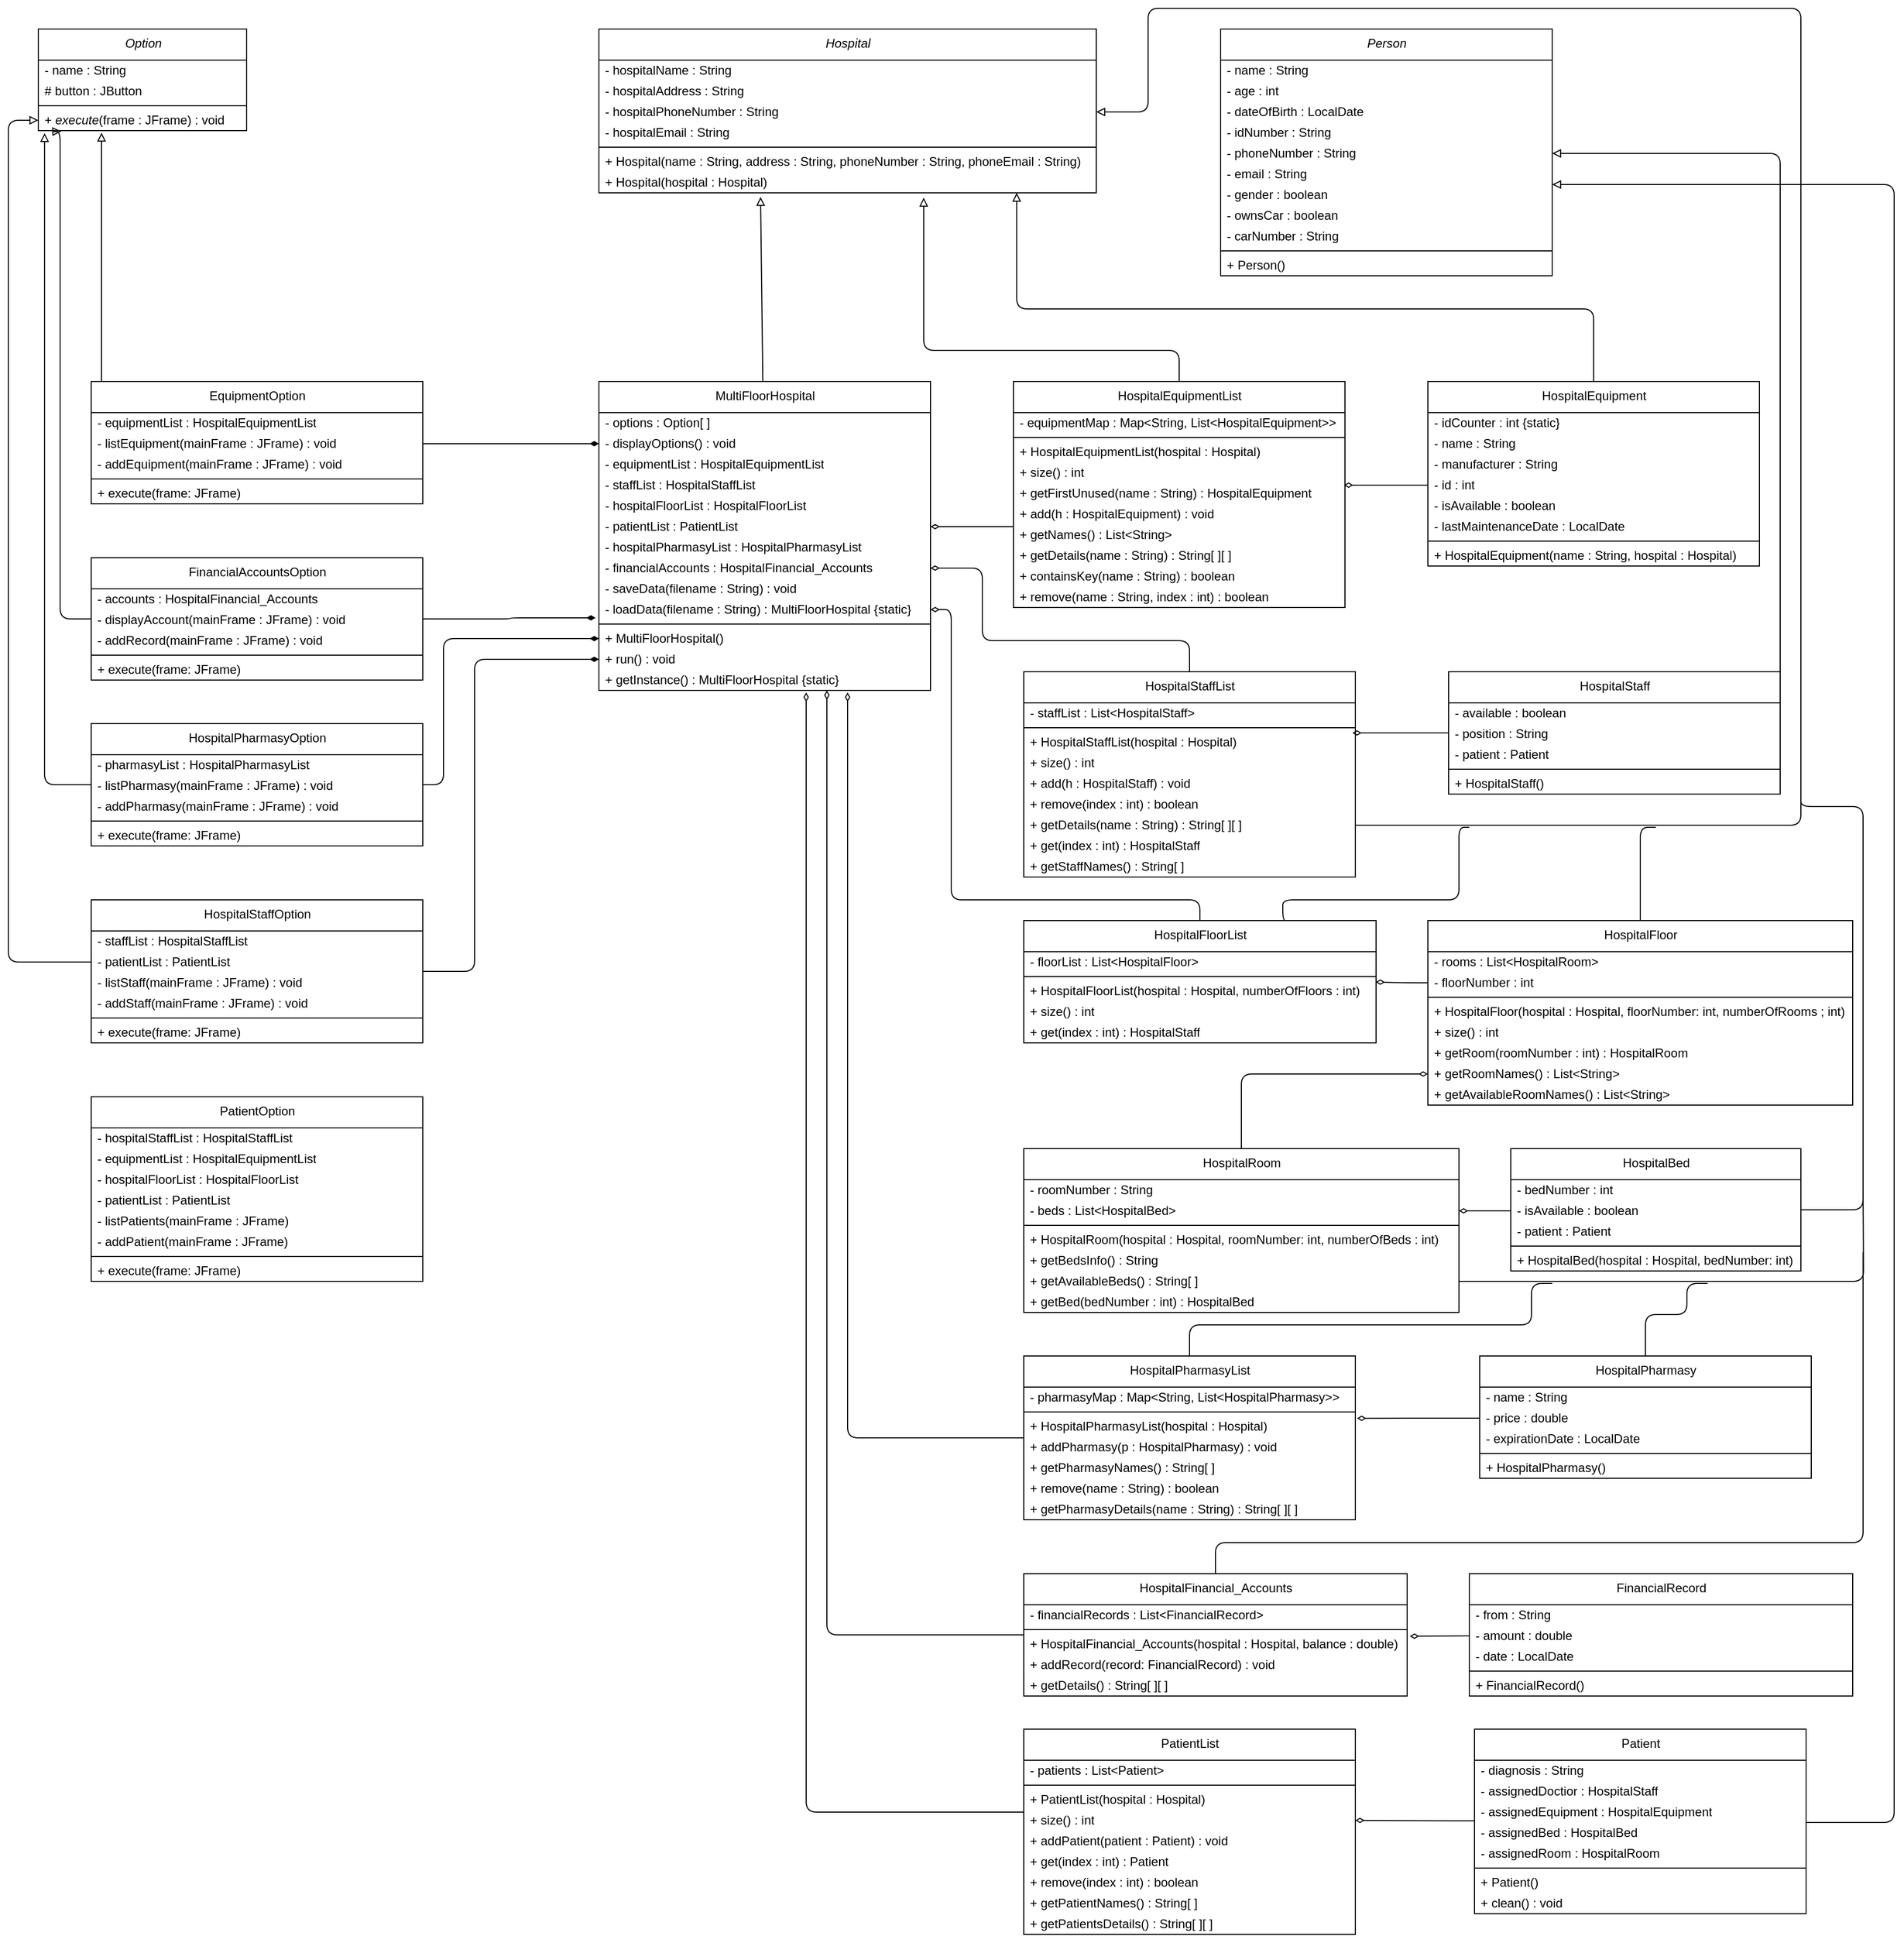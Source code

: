 <mxfile>
    <diagram id="78fH0yOku0kLzq5ZR-ET" name="Page-1">
        <mxGraphModel dx="2799" dy="1901" grid="1" gridSize="10" guides="1" tooltips="1" connect="1" arrows="1" fold="1" page="1" pageScale="1" pageWidth="1300" pageHeight="1100" math="0" shadow="0">
            <root>
                <mxCell id="0"/>
                <mxCell id="1" parent="0"/>
                <mxCell id="40" style="edgeStyle=none;html=1;entryX=0.325;entryY=1.2;entryDx=0;entryDy=0;entryPerimeter=0;fontColor=#000000;endArrow=block;endFill=0;" edge="1" parent="1" source="2" target="37">
                    <mxGeometry relative="1" as="geometry"/>
                </mxCell>
                <mxCell id="2" value="MultiFloorHospital" style="swimlane;fontStyle=0;align=center;verticalAlign=top;childLayout=stackLayout;horizontal=1;startSize=30;horizontalStack=0;resizeParent=1;resizeParentMax=0;resizeLast=0;collapsible=0;marginBottom=0;html=1;" vertex="1" parent="1">
                    <mxGeometry x="260" y="360" width="320" height="298" as="geometry"/>
                </mxCell>
                <mxCell id="18" value="- options : Option[ ]" style="text;html=1;strokeColor=none;fillColor=none;align=left;verticalAlign=middle;spacingLeft=4;spacingRight=4;overflow=hidden;rotatable=0;points=[[0,0.5],[1,0.5]];portConstraint=eastwest;" vertex="1" parent="2">
                    <mxGeometry y="30" width="320" height="20" as="geometry"/>
                </mxCell>
                <mxCell id="19" value="- displayOptions() : void" style="text;html=1;strokeColor=none;fillColor=none;align=left;verticalAlign=middle;spacingLeft=4;spacingRight=4;overflow=hidden;rotatable=0;points=[[0,0.5],[1,0.5]];portConstraint=eastwest;" vertex="1" parent="2">
                    <mxGeometry y="50" width="320" height="20" as="geometry"/>
                </mxCell>
                <mxCell id="10" value="- equipmentList : HospitalEquipmentList" style="text;html=1;strokeColor=none;fillColor=none;align=left;verticalAlign=middle;spacingLeft=4;spacingRight=4;overflow=hidden;rotatable=0;points=[[0,0.5],[1,0.5]];portConstraint=eastwest;" vertex="1" parent="2">
                    <mxGeometry y="70" width="320" height="20" as="geometry"/>
                </mxCell>
                <mxCell id="13" value="- staffList : HospitalStaffList" style="text;html=1;strokeColor=none;fillColor=none;align=left;verticalAlign=middle;spacingLeft=4;spacingRight=4;overflow=hidden;rotatable=0;points=[[0,0.5],[1,0.5]];portConstraint=eastwest;" vertex="1" parent="2">
                    <mxGeometry y="90" width="320" height="20" as="geometry"/>
                </mxCell>
                <mxCell id="14" value="- hospitalFloorList :&amp;nbsp;HospitalFloorList" style="text;html=1;strokeColor=none;fillColor=none;align=left;verticalAlign=middle;spacingLeft=4;spacingRight=4;overflow=hidden;rotatable=0;points=[[0,0.5],[1,0.5]];portConstraint=eastwest;" vertex="1" parent="2">
                    <mxGeometry y="110" width="320" height="20" as="geometry"/>
                </mxCell>
                <mxCell id="16" value="- patientList : PatientList" style="text;html=1;strokeColor=none;fillColor=none;align=left;verticalAlign=middle;spacingLeft=4;spacingRight=4;overflow=hidden;rotatable=0;points=[[0,0.5],[1,0.5]];portConstraint=eastwest;" vertex="1" parent="2">
                    <mxGeometry y="130" width="320" height="20" as="geometry"/>
                </mxCell>
                <mxCell id="15" value="- hospitalPharmasyList : HospitalPharmasyList&amp;nbsp;" style="text;html=1;strokeColor=none;fillColor=none;align=left;verticalAlign=middle;spacingLeft=4;spacingRight=4;overflow=hidden;rotatable=0;points=[[0,0.5],[1,0.5]];portConstraint=eastwest;" vertex="1" parent="2">
                    <mxGeometry y="150" width="320" height="20" as="geometry"/>
                </mxCell>
                <mxCell id="17" value="- financialAccounts : HospitalFinancial_Accounts" style="text;html=1;strokeColor=none;fillColor=none;align=left;verticalAlign=middle;spacingLeft=4;spacingRight=4;overflow=hidden;rotatable=0;points=[[0,0.5],[1,0.5]];portConstraint=eastwest;" vertex="1" parent="2">
                    <mxGeometry y="170" width="320" height="20" as="geometry"/>
                </mxCell>
                <mxCell id="20" value="- saveData(filename : String) : void" style="text;html=1;strokeColor=none;fillColor=none;align=left;verticalAlign=middle;spacingLeft=4;spacingRight=4;overflow=hidden;rotatable=0;points=[[0,0.5],[1,0.5]];portConstraint=eastwest;" vertex="1" parent="2">
                    <mxGeometry y="190" width="320" height="20" as="geometry"/>
                </mxCell>
                <mxCell id="23" value="- loadData(filename : String) : MultiFloorHospital {static}" style="text;html=1;strokeColor=none;fillColor=none;align=left;verticalAlign=middle;spacingLeft=4;spacingRight=4;overflow=hidden;rotatable=0;points=[[0,0.5],[1,0.5]];portConstraint=eastwest;" vertex="1" parent="2">
                    <mxGeometry y="210" width="320" height="20" as="geometry"/>
                </mxCell>
                <mxCell id="7" value="" style="line;strokeWidth=1;fillColor=none;align=left;verticalAlign=middle;spacingTop=-1;spacingLeft=3;spacingRight=3;rotatable=0;labelPosition=right;points=[];portConstraint=eastwest;" vertex="1" parent="2">
                    <mxGeometry y="230" width="320" height="8" as="geometry"/>
                </mxCell>
                <mxCell id="9" value="+ MultiFloorHospital()" style="text;html=1;strokeColor=none;fillColor=none;align=left;verticalAlign=middle;spacingLeft=4;spacingRight=4;overflow=hidden;rotatable=0;points=[[0,0.5],[1,0.5]];portConstraint=eastwest;" vertex="1" parent="2">
                    <mxGeometry y="238" width="320" height="20" as="geometry"/>
                </mxCell>
                <mxCell id="11" value="+ run() : void" style="text;html=1;strokeColor=none;fillColor=none;align=left;verticalAlign=middle;spacingLeft=4;spacingRight=4;overflow=hidden;rotatable=0;points=[[0,0.5],[1,0.5]];portConstraint=eastwest;" vertex="1" parent="2">
                    <mxGeometry y="258" width="320" height="20" as="geometry"/>
                </mxCell>
                <mxCell id="22" value="+ getInstance() : MultiFloorHospital {static}" style="text;html=1;strokeColor=none;fillColor=none;align=left;verticalAlign=middle;spacingLeft=4;spacingRight=4;overflow=hidden;rotatable=0;points=[[0,0.5],[1,0.5]];portConstraint=eastwest;" vertex="1" parent="2">
                    <mxGeometry y="278" width="320" height="20" as="geometry"/>
                </mxCell>
                <mxCell id="24" value="&lt;i&gt;Hospital&lt;/i&gt;" style="swimlane;fontStyle=0;align=center;verticalAlign=top;childLayout=stackLayout;horizontal=1;startSize=30;horizontalStack=0;resizeParent=1;resizeParentMax=0;resizeLast=0;collapsible=0;marginBottom=0;html=1;" vertex="1" parent="1">
                    <mxGeometry x="260" y="20" width="480" height="158" as="geometry"/>
                </mxCell>
                <mxCell id="34" value="- hospitalName : String" style="text;html=1;strokeColor=none;fillColor=none;align=left;verticalAlign=middle;spacingLeft=4;spacingRight=4;overflow=hidden;rotatable=0;points=[[0,0.5],[1,0.5]];portConstraint=eastwest;" vertex="1" parent="24">
                    <mxGeometry y="30" width="480" height="20" as="geometry"/>
                </mxCell>
                <mxCell id="25" value="- hospitalAddress : String" style="text;html=1;strokeColor=none;fillColor=none;align=left;verticalAlign=middle;spacingLeft=4;spacingRight=4;overflow=hidden;rotatable=0;points=[[0,0.5],[1,0.5]];portConstraint=eastwest;" vertex="1" parent="24">
                    <mxGeometry y="50" width="480" height="20" as="geometry"/>
                </mxCell>
                <mxCell id="26" value="- hospitalPhoneNumber : String" style="text;html=1;strokeColor=none;fillColor=none;align=left;verticalAlign=middle;spacingLeft=4;spacingRight=4;overflow=hidden;rotatable=0;points=[[0,0.5],[1,0.5]];portConstraint=eastwest;" vertex="1" parent="24">
                    <mxGeometry y="70" width="480" height="20" as="geometry"/>
                </mxCell>
                <mxCell id="27" value="- hospitalEmail : String" style="text;html=1;strokeColor=none;fillColor=none;align=left;verticalAlign=middle;spacingLeft=4;spacingRight=4;overflow=hidden;rotatable=0;points=[[0,0.5],[1,0.5]];portConstraint=eastwest;" vertex="1" parent="24">
                    <mxGeometry y="90" width="480" height="20" as="geometry"/>
                </mxCell>
                <mxCell id="35" value="" style="line;strokeWidth=1;fillColor=none;align=left;verticalAlign=middle;spacingTop=-1;spacingLeft=3;spacingRight=3;rotatable=0;labelPosition=right;points=[];portConstraint=eastwest;" vertex="1" parent="24">
                    <mxGeometry y="110" width="480" height="8" as="geometry"/>
                </mxCell>
                <mxCell id="36" value="+ Hospital(name : String, address : String, phoneNumber : String, phoneEmail : String)" style="text;html=1;strokeColor=none;fillColor=none;align=left;verticalAlign=middle;spacingLeft=4;spacingRight=4;overflow=hidden;rotatable=0;points=[[0,0.5],[1,0.5]];portConstraint=eastwest;" vertex="1" parent="24">
                    <mxGeometry y="118" width="480" height="20" as="geometry"/>
                </mxCell>
                <mxCell id="37" value="+ Hospital(hospital : Hospital)" style="text;html=1;strokeColor=none;fillColor=none;align=left;verticalAlign=middle;spacingLeft=4;spacingRight=4;overflow=hidden;rotatable=0;points=[[0,0.5],[1,0.5]];portConstraint=eastwest;" vertex="1" parent="24">
                    <mxGeometry y="138" width="480" height="20" as="geometry"/>
                </mxCell>
                <mxCell id="61" style="edgeStyle=elbowEdgeStyle;html=1;entryX=0.653;entryY=1.235;entryDx=0;entryDy=0;entryPerimeter=0;fontColor=#000000;endArrow=block;endFill=0;elbow=vertical;exitX=0.5;exitY=0;exitDx=0;exitDy=0;" edge="1" parent="1" source="41" target="37">
                    <mxGeometry relative="1" as="geometry">
                        <Array as="points">
                            <mxPoint x="700" y="330"/>
                        </Array>
                    </mxGeometry>
                </mxCell>
                <mxCell id="62" style="edgeStyle=elbowEdgeStyle;elbow=vertical;html=1;entryX=1;entryY=0.5;entryDx=0;entryDy=0;fontColor=#000000;endArrow=diamondThin;endFill=0;" edge="1" parent="1" source="41">
                    <mxGeometry relative="1" as="geometry">
                        <mxPoint x="580" y="500" as="targetPoint"/>
                    </mxGeometry>
                </mxCell>
                <mxCell id="41" value="&lt;span style=&quot;text-align: left;&quot;&gt;HospitalEquipmentList&lt;/span&gt;" style="swimlane;fontStyle=0;align=center;verticalAlign=top;childLayout=stackLayout;horizontal=1;startSize=30;horizontalStack=0;resizeParent=1;resizeParentMax=0;resizeLast=0;collapsible=0;marginBottom=0;html=1;" vertex="1" parent="1">
                    <mxGeometry x="660" y="360" width="320" height="218" as="geometry"/>
                </mxCell>
                <mxCell id="42" value="-&amp;nbsp;equipmentMap :&amp;nbsp;Map&amp;lt;String, List&amp;lt;HospitalEquipment&amp;gt;&amp;gt;" style="text;html=1;strokeColor=none;fillColor=none;align=left;verticalAlign=middle;spacingLeft=4;spacingRight=4;overflow=hidden;rotatable=0;points=[[0,0.5],[1,0.5]];portConstraint=eastwest;" vertex="1" parent="41">
                    <mxGeometry y="30" width="320" height="20" as="geometry"/>
                </mxCell>
                <mxCell id="52" value="" style="line;strokeWidth=1;fillColor=none;align=left;verticalAlign=middle;spacingTop=-1;spacingLeft=3;spacingRight=3;rotatable=0;labelPosition=right;points=[];portConstraint=eastwest;" vertex="1" parent="41">
                    <mxGeometry y="50" width="320" height="8" as="geometry"/>
                </mxCell>
                <mxCell id="53" value="+&amp;nbsp;HospitalEquipmentList(hospital : Hospital)" style="text;html=1;strokeColor=none;fillColor=none;align=left;verticalAlign=middle;spacingLeft=4;spacingRight=4;overflow=hidden;rotatable=0;points=[[0,0.5],[1,0.5]];portConstraint=eastwest;" vertex="1" parent="41">
                    <mxGeometry y="58" width="320" height="20" as="geometry"/>
                </mxCell>
                <mxCell id="54" value="+ size() : int" style="text;html=1;strokeColor=none;fillColor=none;align=left;verticalAlign=middle;spacingLeft=4;spacingRight=4;overflow=hidden;rotatable=0;points=[[0,0.5],[1,0.5]];portConstraint=eastwest;" vertex="1" parent="41">
                    <mxGeometry y="78" width="320" height="20" as="geometry"/>
                </mxCell>
                <mxCell id="55" value="+ getFirstUnused(name : String) : HospitalEquipment" style="text;html=1;strokeColor=none;fillColor=none;align=left;verticalAlign=middle;spacingLeft=4;spacingRight=4;overflow=hidden;rotatable=0;points=[[0,0.5],[1,0.5]];portConstraint=eastwest;" vertex="1" parent="41">
                    <mxGeometry y="98" width="320" height="20" as="geometry"/>
                </mxCell>
                <mxCell id="57" value="+ add(h : HospitalEquipment) : void" style="text;html=1;strokeColor=none;fillColor=none;align=left;verticalAlign=middle;spacingLeft=4;spacingRight=4;overflow=hidden;rotatable=0;points=[[0,0.5],[1,0.5]];portConstraint=eastwest;" vertex="1" parent="41">
                    <mxGeometry y="118" width="320" height="20" as="geometry"/>
                </mxCell>
                <mxCell id="56" value="+ getNames() : List&amp;lt;String&amp;gt;" style="text;html=1;strokeColor=none;fillColor=none;align=left;verticalAlign=middle;spacingLeft=4;spacingRight=4;overflow=hidden;rotatable=0;points=[[0,0.5],[1,0.5]];portConstraint=eastwest;" vertex="1" parent="41">
                    <mxGeometry y="138" width="320" height="20" as="geometry"/>
                </mxCell>
                <mxCell id="58" value="+ getDetails(name : String) : String[ ][ ]" style="text;html=1;strokeColor=none;fillColor=none;align=left;verticalAlign=middle;spacingLeft=4;spacingRight=4;overflow=hidden;rotatable=0;points=[[0,0.5],[1,0.5]];portConstraint=eastwest;" vertex="1" parent="41">
                    <mxGeometry y="158" width="320" height="20" as="geometry"/>
                </mxCell>
                <mxCell id="59" value="+ containsKey(name : String) : boolean" style="text;html=1;strokeColor=none;fillColor=none;align=left;verticalAlign=middle;spacingLeft=4;spacingRight=4;overflow=hidden;rotatable=0;points=[[0,0.5],[1,0.5]];portConstraint=eastwest;" vertex="1" parent="41">
                    <mxGeometry y="178" width="320" height="20" as="geometry"/>
                </mxCell>
                <mxCell id="60" value="+ remove(name : String, index : int) : boolean" style="text;html=1;strokeColor=none;fillColor=none;align=left;verticalAlign=middle;spacingLeft=4;spacingRight=4;overflow=hidden;rotatable=0;points=[[0,0.5],[1,0.5]];portConstraint=eastwest;" vertex="1" parent="41">
                    <mxGeometry y="198" width="320" height="20" as="geometry"/>
                </mxCell>
                <mxCell id="82" style="edgeStyle=orthogonalEdgeStyle;html=1;fontColor=#000000;endArrow=block;endFill=0;exitX=0.5;exitY=0;exitDx=0;exitDy=0;entryX=0.84;entryY=1;entryDx=0;entryDy=0;entryPerimeter=0;" edge="1" parent="1" source="63" target="37">
                    <mxGeometry relative="1" as="geometry">
                        <mxPoint x="610" y="210" as="targetPoint"/>
                        <Array as="points">
                            <mxPoint x="1220" y="290"/>
                            <mxPoint x="663" y="290"/>
                        </Array>
                    </mxGeometry>
                </mxCell>
                <mxCell id="83" style="html=1;exitX=0;exitY=0.5;exitDx=0;exitDy=0;fontColor=#000000;endArrow=diamondThin;endFill=0;entryX=0.997;entryY=0.1;entryDx=0;entryDy=0;entryPerimeter=0;" edge="1" parent="1" source="77" target="55">
                    <mxGeometry relative="1" as="geometry">
                        <mxPoint x="960" y="610" as="targetPoint"/>
                    </mxGeometry>
                </mxCell>
                <mxCell id="63" value="&lt;span style=&quot;text-align: left;&quot;&gt;HospitalEquipment&lt;/span&gt;" style="swimlane;fontStyle=0;align=center;verticalAlign=top;childLayout=stackLayout;horizontal=1;startSize=30;horizontalStack=0;resizeParent=1;resizeParentMax=0;resizeLast=0;collapsible=0;marginBottom=0;html=1;" vertex="1" parent="1">
                    <mxGeometry x="1060" y="360" width="320" height="178" as="geometry"/>
                </mxCell>
                <mxCell id="64" value="- idCounter : int {static}" style="text;html=1;strokeColor=none;fillColor=none;align=left;verticalAlign=middle;spacingLeft=4;spacingRight=4;overflow=hidden;rotatable=0;points=[[0,0.5],[1,0.5]];portConstraint=eastwest;" vertex="1" parent="63">
                    <mxGeometry y="30" width="320" height="20" as="geometry"/>
                </mxCell>
                <mxCell id="78" value="- name : String" style="text;html=1;strokeColor=none;fillColor=none;align=left;verticalAlign=middle;spacingLeft=4;spacingRight=4;overflow=hidden;rotatable=0;points=[[0,0.5],[1,0.5]];portConstraint=eastwest;" vertex="1" parent="63">
                    <mxGeometry y="50" width="320" height="20" as="geometry"/>
                </mxCell>
                <mxCell id="79" value="- manufacturer : String" style="text;html=1;strokeColor=none;fillColor=none;align=left;verticalAlign=middle;spacingLeft=4;spacingRight=4;overflow=hidden;rotatable=0;points=[[0,0.5],[1,0.5]];portConstraint=eastwest;" vertex="1" parent="63">
                    <mxGeometry y="70" width="320" height="20" as="geometry"/>
                </mxCell>
                <mxCell id="77" value="- id : int" style="text;html=1;strokeColor=none;fillColor=none;align=left;verticalAlign=middle;spacingLeft=4;spacingRight=4;overflow=hidden;rotatable=0;points=[[0,0.5],[1,0.5]];portConstraint=eastwest;" vertex="1" parent="63">
                    <mxGeometry y="90" width="320" height="20" as="geometry"/>
                </mxCell>
                <mxCell id="76" value="- isAvailable : boolean" style="text;html=1;strokeColor=none;fillColor=none;align=left;verticalAlign=middle;spacingLeft=4;spacingRight=4;overflow=hidden;rotatable=0;points=[[0,0.5],[1,0.5]];portConstraint=eastwest;" vertex="1" parent="63">
                    <mxGeometry y="110" width="320" height="20" as="geometry"/>
                </mxCell>
                <mxCell id="75" value="- lastMaintenanceDate : LocalDate" style="text;html=1;strokeColor=none;fillColor=none;align=left;verticalAlign=middle;spacingLeft=4;spacingRight=4;overflow=hidden;rotatable=0;points=[[0,0.5],[1,0.5]];portConstraint=eastwest;" vertex="1" parent="63">
                    <mxGeometry y="130" width="320" height="20" as="geometry"/>
                </mxCell>
                <mxCell id="65" value="" style="line;strokeWidth=1;fillColor=none;align=left;verticalAlign=middle;spacingTop=-1;spacingLeft=3;spacingRight=3;rotatable=0;labelPosition=right;points=[];portConstraint=eastwest;" vertex="1" parent="63">
                    <mxGeometry y="150" width="320" height="8" as="geometry"/>
                </mxCell>
                <mxCell id="80" value="+&amp;nbsp;HospitalEquipment(name : String, hospital : Hospital)" style="text;html=1;strokeColor=none;fillColor=none;align=left;verticalAlign=middle;spacingLeft=4;spacingRight=4;overflow=hidden;rotatable=0;points=[[0,0.5],[1,0.5]];portConstraint=eastwest;" vertex="1" parent="63">
                    <mxGeometry y="158" width="320" height="20" as="geometry"/>
                </mxCell>
                <mxCell id="118" style="edgeStyle=orthogonalEdgeStyle;html=1;entryX=1;entryY=0.5;entryDx=0;entryDy=0;strokeWidth=1;fontColor=#000000;endArrow=diamondThin;endFill=0;" edge="1" parent="1" source="84" target="17">
                    <mxGeometry relative="1" as="geometry">
                        <Array as="points">
                            <mxPoint x="830" y="610"/>
                            <mxPoint x="630" y="610"/>
                            <mxPoint x="630" y="540"/>
                        </Array>
                    </mxGeometry>
                </mxCell>
                <mxCell id="84" value="&lt;div style=&quot;text-align: left;&quot;&gt;&lt;span style=&quot;background-color: initial;&quot;&gt;HospitalStaffList&lt;/span&gt;&lt;/div&gt;" style="swimlane;fontStyle=0;align=center;verticalAlign=top;childLayout=stackLayout;horizontal=1;startSize=30;horizontalStack=0;resizeParent=1;resizeParentMax=0;resizeLast=0;collapsible=0;marginBottom=0;html=1;" vertex="1" parent="1">
                    <mxGeometry x="670" y="640" width="320" height="198" as="geometry"/>
                </mxCell>
                <mxCell id="85" value="-&amp;nbsp;staffList :&amp;nbsp;List&amp;lt;HospitalStaff&amp;gt;" style="text;html=1;strokeColor=none;fillColor=none;align=left;verticalAlign=middle;spacingLeft=4;spacingRight=4;overflow=hidden;rotatable=0;points=[[0,0.5],[1,0.5]];portConstraint=eastwest;" vertex="1" parent="84">
                    <mxGeometry y="30" width="320" height="20" as="geometry"/>
                </mxCell>
                <mxCell id="86" value="" style="line;strokeWidth=1;fillColor=none;align=left;verticalAlign=middle;spacingTop=-1;spacingLeft=3;spacingRight=3;rotatable=0;labelPosition=right;points=[];portConstraint=eastwest;" vertex="1" parent="84">
                    <mxGeometry y="50" width="320" height="8" as="geometry"/>
                </mxCell>
                <mxCell id="87" value="+ HospitalStaffList(hospital : Hospital)" style="text;html=1;strokeColor=none;fillColor=none;align=left;verticalAlign=middle;spacingLeft=4;spacingRight=4;overflow=hidden;rotatable=0;points=[[0,0.5],[1,0.5]];portConstraint=eastwest;" vertex="1" parent="84">
                    <mxGeometry y="58" width="320" height="20" as="geometry"/>
                </mxCell>
                <mxCell id="88" value="+ size() : int" style="text;html=1;strokeColor=none;fillColor=none;align=left;verticalAlign=middle;spacingLeft=4;spacingRight=4;overflow=hidden;rotatable=0;points=[[0,0.5],[1,0.5]];portConstraint=eastwest;" vertex="1" parent="84">
                    <mxGeometry y="78" width="320" height="20" as="geometry"/>
                </mxCell>
                <mxCell id="90" value="+ add(h : HospitalStaff) : void" style="text;html=1;strokeColor=none;fillColor=none;align=left;verticalAlign=middle;spacingLeft=4;spacingRight=4;overflow=hidden;rotatable=0;points=[[0,0.5],[1,0.5]];portConstraint=eastwest;" vertex="1" parent="84">
                    <mxGeometry y="98" width="320" height="20" as="geometry"/>
                </mxCell>
                <mxCell id="94" value="+ remove(index : int) : boolean" style="text;html=1;strokeColor=none;fillColor=none;align=left;verticalAlign=middle;spacingLeft=4;spacingRight=4;overflow=hidden;rotatable=0;points=[[0,0.5],[1,0.5]];portConstraint=eastwest;" vertex="1" parent="84">
                    <mxGeometry y="118" width="320" height="20" as="geometry"/>
                </mxCell>
                <mxCell id="92" value="+ getDetails(name : String) : String[ ][ ]" style="text;html=1;strokeColor=none;fillColor=none;align=left;verticalAlign=middle;spacingLeft=4;spacingRight=4;overflow=hidden;rotatable=0;points=[[0,0.5],[1,0.5]];portConstraint=eastwest;" vertex="1" parent="84">
                    <mxGeometry y="138" width="320" height="20" as="geometry"/>
                </mxCell>
                <mxCell id="89" value="+ get(index : int) : HospitalStaff" style="text;html=1;strokeColor=none;fillColor=none;align=left;verticalAlign=middle;spacingLeft=4;spacingRight=4;overflow=hidden;rotatable=0;points=[[0,0.5],[1,0.5]];portConstraint=eastwest;" vertex="1" parent="84">
                    <mxGeometry y="158" width="320" height="20" as="geometry"/>
                </mxCell>
                <mxCell id="91" value="+ getStaffNames() : String[ ]" style="text;html=1;strokeColor=none;fillColor=none;align=left;verticalAlign=middle;spacingLeft=4;spacingRight=4;overflow=hidden;rotatable=0;points=[[0,0.5],[1,0.5]];portConstraint=eastwest;" vertex="1" parent="84">
                    <mxGeometry y="178" width="320" height="20" as="geometry"/>
                </mxCell>
                <mxCell id="104" style="edgeStyle=none;html=1;strokeWidth=1;fontColor=#000000;endArrow=diamondThin;endFill=0;entryX=0.991;entryY=0.05;entryDx=0;entryDy=0;entryPerimeter=0;" edge="1" parent="1" source="95" target="87">
                    <mxGeometry relative="1" as="geometry">
                        <mxPoint x="990" y="700" as="targetPoint"/>
                    </mxGeometry>
                </mxCell>
                <mxCell id="117" style="edgeStyle=orthogonalEdgeStyle;html=1;entryX=1;entryY=0.5;entryDx=0;entryDy=0;strokeWidth=1;fontColor=#000000;endArrow=block;endFill=0;" edge="1" parent="1" source="95" target="112">
                    <mxGeometry relative="1" as="geometry">
                        <Array as="points">
                            <mxPoint x="1400" y="140"/>
                        </Array>
                    </mxGeometry>
                </mxCell>
                <mxCell id="95" value="&lt;span style=&quot;text-align: left;&quot;&gt;HospitalStaff&lt;/span&gt;" style="swimlane;fontStyle=0;align=center;verticalAlign=top;childLayout=stackLayout;horizontal=1;startSize=30;horizontalStack=0;resizeParent=1;resizeParentMax=0;resizeLast=0;collapsible=0;marginBottom=0;html=1;" vertex="1" parent="1">
                    <mxGeometry x="1080" y="640" width="320" height="118" as="geometry"/>
                </mxCell>
                <mxCell id="99" value="- available : boolean" style="text;html=1;strokeColor=none;fillColor=none;align=left;verticalAlign=middle;spacingLeft=4;spacingRight=4;overflow=hidden;rotatable=0;points=[[0,0.5],[1,0.5]];portConstraint=eastwest;" vertex="1" parent="95">
                    <mxGeometry y="30" width="320" height="20" as="geometry"/>
                </mxCell>
                <mxCell id="98" value="- position : String" style="text;html=1;strokeColor=none;fillColor=none;align=left;verticalAlign=middle;spacingLeft=4;spacingRight=4;overflow=hidden;rotatable=0;points=[[0,0.5],[1,0.5]];portConstraint=eastwest;" vertex="1" parent="95">
                    <mxGeometry y="50" width="320" height="20" as="geometry"/>
                </mxCell>
                <mxCell id="100" value="- patient : Patient" style="text;html=1;strokeColor=none;fillColor=none;align=left;verticalAlign=middle;spacingLeft=4;spacingRight=4;overflow=hidden;rotatable=0;points=[[0,0.5],[1,0.5]];portConstraint=eastwest;" vertex="1" parent="95">
                    <mxGeometry y="70" width="320" height="20" as="geometry"/>
                </mxCell>
                <mxCell id="102" value="" style="line;strokeWidth=1;fillColor=none;align=left;verticalAlign=middle;spacingTop=-1;spacingLeft=3;spacingRight=3;rotatable=0;labelPosition=right;points=[];portConstraint=eastwest;" vertex="1" parent="95">
                    <mxGeometry y="90" width="320" height="8" as="geometry"/>
                </mxCell>
                <mxCell id="103" value="+ HospitalStaff()" style="text;html=1;strokeColor=none;fillColor=none;align=left;verticalAlign=middle;spacingLeft=4;spacingRight=4;overflow=hidden;rotatable=0;points=[[0,0.5],[1,0.5]];portConstraint=eastwest;" vertex="1" parent="95">
                    <mxGeometry y="98" width="320" height="20" as="geometry"/>
                </mxCell>
                <mxCell id="105" value="&lt;span style=&quot;text-align: left;&quot;&gt;&lt;i&gt;Person&lt;/i&gt;&lt;/span&gt;" style="swimlane;fontStyle=0;align=center;verticalAlign=top;childLayout=stackLayout;horizontal=1;startSize=30;horizontalStack=0;resizeParent=1;resizeParentMax=0;resizeLast=0;collapsible=0;marginBottom=0;html=1;" vertex="1" parent="1">
                    <mxGeometry x="860" y="20" width="320" height="238" as="geometry"/>
                </mxCell>
                <mxCell id="106" value="- name : String" style="text;html=1;strokeColor=none;fillColor=none;align=left;verticalAlign=middle;spacingLeft=4;spacingRight=4;overflow=hidden;rotatable=0;points=[[0,0.5],[1,0.5]];portConstraint=eastwest;" vertex="1" parent="105">
                    <mxGeometry y="30" width="320" height="20" as="geometry"/>
                </mxCell>
                <mxCell id="107" value="- age : int" style="text;html=1;strokeColor=none;fillColor=none;align=left;verticalAlign=middle;spacingLeft=4;spacingRight=4;overflow=hidden;rotatable=0;points=[[0,0.5],[1,0.5]];portConstraint=eastwest;" vertex="1" parent="105">
                    <mxGeometry y="50" width="320" height="20" as="geometry"/>
                </mxCell>
                <mxCell id="108" value="- dateOfBirth : LocalDate" style="text;html=1;strokeColor=none;fillColor=none;align=left;verticalAlign=middle;spacingLeft=4;spacingRight=4;overflow=hidden;rotatable=0;points=[[0,0.5],[1,0.5]];portConstraint=eastwest;" vertex="1" parent="105">
                    <mxGeometry y="70" width="320" height="20" as="geometry"/>
                </mxCell>
                <mxCell id="111" value="- idNumber : String" style="text;html=1;strokeColor=none;fillColor=none;align=left;verticalAlign=middle;spacingLeft=4;spacingRight=4;overflow=hidden;rotatable=0;points=[[0,0.5],[1,0.5]];portConstraint=eastwest;" vertex="1" parent="105">
                    <mxGeometry y="90" width="320" height="20" as="geometry"/>
                </mxCell>
                <mxCell id="112" value="- phoneNumber : String" style="text;html=1;strokeColor=none;fillColor=none;align=left;verticalAlign=middle;spacingLeft=4;spacingRight=4;overflow=hidden;rotatable=0;points=[[0,0.5],[1,0.5]];portConstraint=eastwest;" vertex="1" parent="105">
                    <mxGeometry y="110" width="320" height="20" as="geometry"/>
                </mxCell>
                <mxCell id="113" value="- email : String" style="text;html=1;strokeColor=none;fillColor=none;align=left;verticalAlign=middle;spacingLeft=4;spacingRight=4;overflow=hidden;rotatable=0;points=[[0,0.5],[1,0.5]];portConstraint=eastwest;" vertex="1" parent="105">
                    <mxGeometry y="130" width="320" height="20" as="geometry"/>
                </mxCell>
                <mxCell id="114" value="- gender : boolean" style="text;html=1;strokeColor=none;fillColor=none;align=left;verticalAlign=middle;spacingLeft=4;spacingRight=4;overflow=hidden;rotatable=0;points=[[0,0.5],[1,0.5]];portConstraint=eastwest;" vertex="1" parent="105">
                    <mxGeometry y="150" width="320" height="20" as="geometry"/>
                </mxCell>
                <mxCell id="115" value="- ownsCar : boolean" style="text;html=1;strokeColor=none;fillColor=none;align=left;verticalAlign=middle;spacingLeft=4;spacingRight=4;overflow=hidden;rotatable=0;points=[[0,0.5],[1,0.5]];portConstraint=eastwest;" vertex="1" parent="105">
                    <mxGeometry y="170" width="320" height="20" as="geometry"/>
                </mxCell>
                <mxCell id="116" value="- carNumber : String" style="text;html=1;strokeColor=none;fillColor=none;align=left;verticalAlign=middle;spacingLeft=4;spacingRight=4;overflow=hidden;rotatable=0;points=[[0,0.5],[1,0.5]];portConstraint=eastwest;" vertex="1" parent="105">
                    <mxGeometry y="190" width="320" height="20" as="geometry"/>
                </mxCell>
                <mxCell id="109" value="" style="line;strokeWidth=1;fillColor=none;align=left;verticalAlign=middle;spacingTop=-1;spacingLeft=3;spacingRight=3;rotatable=0;labelPosition=right;points=[];portConstraint=eastwest;" vertex="1" parent="105">
                    <mxGeometry y="210" width="320" height="8" as="geometry"/>
                </mxCell>
                <mxCell id="110" value="+ Person()" style="text;html=1;strokeColor=none;fillColor=none;align=left;verticalAlign=middle;spacingLeft=4;spacingRight=4;overflow=hidden;rotatable=0;points=[[0,0.5],[1,0.5]];portConstraint=eastwest;" vertex="1" parent="105">
                    <mxGeometry y="218" width="320" height="20" as="geometry"/>
                </mxCell>
                <mxCell id="168" style="edgeStyle=orthogonalEdgeStyle;html=1;strokeWidth=1;fontColor=#000000;endArrow=none;endFill=0;exitX=0.75;exitY=0;exitDx=0;exitDy=0;startSize=6;" edge="1" parent="1" source="128">
                    <mxGeometry relative="1" as="geometry">
                        <mxPoint x="1100" y="790" as="targetPoint"/>
                        <Array as="points">
                            <mxPoint x="920" y="880"/>
                            <mxPoint x="920" y="860"/>
                            <mxPoint x="1090" y="860"/>
                            <mxPoint x="1090" y="790"/>
                        </Array>
                    </mxGeometry>
                </mxCell>
                <mxCell id="128" value="&lt;div style=&quot;text-align: left;&quot;&gt;&lt;span style=&quot;background-color: initial;&quot;&gt;HospitalFloorList&lt;/span&gt;&lt;/div&gt;" style="swimlane;fontStyle=0;align=center;verticalAlign=top;childLayout=stackLayout;horizontal=1;startSize=30;horizontalStack=0;resizeParent=1;resizeParentMax=0;resizeLast=0;collapsible=0;marginBottom=0;html=1;" vertex="1" parent="1">
                    <mxGeometry x="670" y="880" width="340" height="118" as="geometry"/>
                </mxCell>
                <mxCell id="129" value="-&amp;nbsp;floorList :&amp;nbsp;List&amp;lt;HospitalFloor&amp;gt;" style="text;html=1;strokeColor=none;fillColor=none;align=left;verticalAlign=middle;spacingLeft=4;spacingRight=4;overflow=hidden;rotatable=0;points=[[0,0.5],[1,0.5]];portConstraint=eastwest;" vertex="1" parent="128">
                    <mxGeometry y="30" width="340" height="20" as="geometry"/>
                </mxCell>
                <mxCell id="130" value="" style="line;strokeWidth=1;fillColor=none;align=left;verticalAlign=middle;spacingTop=-1;spacingLeft=3;spacingRight=3;rotatable=0;labelPosition=right;points=[];portConstraint=eastwest;" vertex="1" parent="128">
                    <mxGeometry y="50" width="340" height="8" as="geometry"/>
                </mxCell>
                <mxCell id="131" value="+ HospitalFloorList(hospital : Hospital, numberOfFloors : int)" style="text;html=1;strokeColor=none;fillColor=none;align=left;verticalAlign=middle;spacingLeft=4;spacingRight=4;overflow=hidden;rotatable=0;points=[[0,0.5],[1,0.5]];portConstraint=eastwest;" vertex="1" parent="128">
                    <mxGeometry y="58" width="340" height="20" as="geometry"/>
                </mxCell>
                <mxCell id="132" value="+ size() : int" style="text;html=1;strokeColor=none;fillColor=none;align=left;verticalAlign=middle;spacingLeft=4;spacingRight=4;overflow=hidden;rotatable=0;points=[[0,0.5],[1,0.5]];portConstraint=eastwest;" vertex="1" parent="128">
                    <mxGeometry y="78" width="340" height="20" as="geometry"/>
                </mxCell>
                <mxCell id="136" value="+ get(index : int) : HospitalStaff" style="text;html=1;strokeColor=none;fillColor=none;align=left;verticalAlign=middle;spacingLeft=4;spacingRight=4;overflow=hidden;rotatable=0;points=[[0,0.5],[1,0.5]];portConstraint=eastwest;" vertex="1" parent="128">
                    <mxGeometry y="98" width="340" height="20" as="geometry"/>
                </mxCell>
                <mxCell id="170" style="edgeStyle=orthogonalEdgeStyle;html=1;strokeWidth=1;fontColor=#000000;endArrow=none;endFill=0;startSize=6;" edge="1" parent="1" source="138">
                    <mxGeometry relative="1" as="geometry">
                        <mxPoint x="1280" y="790" as="targetPoint"/>
                        <Array as="points">
                            <mxPoint x="1265" y="790"/>
                        </Array>
                    </mxGeometry>
                </mxCell>
                <mxCell id="138" value="&lt;div style=&quot;text-align: left;&quot;&gt;&lt;span style=&quot;background-color: initial;&quot;&gt;HospitalFloor&lt;/span&gt;&lt;/div&gt;" style="swimlane;fontStyle=0;align=center;verticalAlign=top;childLayout=stackLayout;horizontal=1;startSize=30;horizontalStack=0;resizeParent=1;resizeParentMax=0;resizeLast=0;collapsible=0;marginBottom=0;html=1;" vertex="1" parent="1">
                    <mxGeometry x="1060" y="880" width="410" height="178" as="geometry"/>
                </mxCell>
                <mxCell id="139" value="-&amp;nbsp;rooms :&amp;nbsp;List&amp;lt;HospitalRoom&amp;gt;" style="text;html=1;strokeColor=none;fillColor=none;align=left;verticalAlign=middle;spacingLeft=4;spacingRight=4;overflow=hidden;rotatable=0;points=[[0,0.5],[1,0.5]];portConstraint=eastwest;" vertex="1" parent="138">
                    <mxGeometry y="30" width="410" height="20" as="geometry"/>
                </mxCell>
                <mxCell id="144" value="-&amp;nbsp;floorNumber :&amp;nbsp;int" style="text;html=1;strokeColor=none;fillColor=none;align=left;verticalAlign=middle;spacingLeft=4;spacingRight=4;overflow=hidden;rotatable=0;points=[[0,0.5],[1,0.5]];portConstraint=eastwest;" vertex="1" parent="138">
                    <mxGeometry y="50" width="410" height="20" as="geometry"/>
                </mxCell>
                <mxCell id="140" value="" style="line;strokeWidth=1;fillColor=none;align=left;verticalAlign=middle;spacingTop=-1;spacingLeft=3;spacingRight=3;rotatable=0;labelPosition=right;points=[];portConstraint=eastwest;" vertex="1" parent="138">
                    <mxGeometry y="70" width="410" height="8" as="geometry"/>
                </mxCell>
                <mxCell id="141" value="+ HospitalFloor(hospital : Hospital, floorNumber: int, numberOfRooms ; int)" style="text;html=1;strokeColor=none;fillColor=none;align=left;verticalAlign=middle;spacingLeft=4;spacingRight=4;overflow=hidden;rotatable=0;points=[[0,0.5],[1,0.5]];portConstraint=eastwest;" vertex="1" parent="138">
                    <mxGeometry y="78" width="410" height="20" as="geometry"/>
                </mxCell>
                <mxCell id="142" value="+ size() : int" style="text;html=1;strokeColor=none;fillColor=none;align=left;verticalAlign=middle;spacingLeft=4;spacingRight=4;overflow=hidden;rotatable=0;points=[[0,0.5],[1,0.5]];portConstraint=eastwest;" vertex="1" parent="138">
                    <mxGeometry y="98" width="410" height="20" as="geometry"/>
                </mxCell>
                <mxCell id="143" value="+ getRoom(roomNumber : int) : HospitalRoom" style="text;html=1;strokeColor=none;fillColor=none;align=left;verticalAlign=middle;spacingLeft=4;spacingRight=4;overflow=hidden;rotatable=0;points=[[0,0.5],[1,0.5]];portConstraint=eastwest;" vertex="1" parent="138">
                    <mxGeometry y="118" width="410" height="20" as="geometry"/>
                </mxCell>
                <mxCell id="145" value="+ getRoomNames() : List&amp;lt;String&amp;gt;" style="text;html=1;strokeColor=none;fillColor=none;align=left;verticalAlign=middle;spacingLeft=4;spacingRight=4;overflow=hidden;rotatable=0;points=[[0,0.5],[1,0.5]];portConstraint=eastwest;" vertex="1" parent="138">
                    <mxGeometry y="138" width="410" height="20" as="geometry"/>
                </mxCell>
                <mxCell id="146" value="+ getAvailableRoomNames() : List&amp;lt;String&amp;gt;" style="text;html=1;strokeColor=none;fillColor=none;align=left;verticalAlign=middle;spacingLeft=4;spacingRight=4;overflow=hidden;rotatable=0;points=[[0,0.5],[1,0.5]];portConstraint=eastwest;" vertex="1" parent="138">
                    <mxGeometry y="158" width="410" height="20" as="geometry"/>
                </mxCell>
                <mxCell id="171" style="edgeStyle=orthogonalEdgeStyle;html=1;entryX=0;entryY=0.5;entryDx=0;entryDy=0;strokeWidth=1;fontColor=#000000;endArrow=diamondThin;endFill=0;startSize=6;" edge="1" parent="1" source="147" target="145">
                    <mxGeometry relative="1" as="geometry"/>
                </mxCell>
                <mxCell id="147" value="&lt;div style=&quot;text-align: left;&quot;&gt;&lt;span style=&quot;background-color: initial;&quot;&gt;HospitalRoom&lt;/span&gt;&lt;/div&gt;" style="swimlane;fontStyle=0;align=center;verticalAlign=top;childLayout=stackLayout;horizontal=1;startSize=30;horizontalStack=0;resizeParent=1;resizeParentMax=0;resizeLast=0;collapsible=0;marginBottom=0;html=1;" vertex="1" parent="1">
                    <mxGeometry x="670" y="1100" width="420" height="158" as="geometry"/>
                </mxCell>
                <mxCell id="148" value="-&amp;nbsp;roomNumber :&amp;nbsp;String" style="text;html=1;strokeColor=none;fillColor=none;align=left;verticalAlign=middle;spacingLeft=4;spacingRight=4;overflow=hidden;rotatable=0;points=[[0,0.5],[1,0.5]];portConstraint=eastwest;" vertex="1" parent="147">
                    <mxGeometry y="30" width="420" height="20" as="geometry"/>
                </mxCell>
                <mxCell id="149" value="-&amp;nbsp;beds : List&amp;lt;HospitalBed&amp;gt;" style="text;html=1;strokeColor=none;fillColor=none;align=left;verticalAlign=middle;spacingLeft=4;spacingRight=4;overflow=hidden;rotatable=0;points=[[0,0.5],[1,0.5]];portConstraint=eastwest;" vertex="1" parent="147">
                    <mxGeometry y="50" width="420" height="20" as="geometry"/>
                </mxCell>
                <mxCell id="150" value="" style="line;strokeWidth=1;fillColor=none;align=left;verticalAlign=middle;spacingTop=-1;spacingLeft=3;spacingRight=3;rotatable=0;labelPosition=right;points=[];portConstraint=eastwest;" vertex="1" parent="147">
                    <mxGeometry y="70" width="420" height="8" as="geometry"/>
                </mxCell>
                <mxCell id="151" value="+ HospitalRoom(hospital : Hospital, roomNumber: int, numberOfBeds : int)" style="text;html=1;strokeColor=none;fillColor=none;align=left;verticalAlign=middle;spacingLeft=4;spacingRight=4;overflow=hidden;rotatable=0;points=[[0,0.5],[1,0.5]];portConstraint=eastwest;" vertex="1" parent="147">
                    <mxGeometry y="78" width="420" height="20" as="geometry"/>
                </mxCell>
                <mxCell id="152" value="+ getBedsInfo() : String" style="text;html=1;strokeColor=none;fillColor=none;align=left;verticalAlign=middle;spacingLeft=4;spacingRight=4;overflow=hidden;rotatable=0;points=[[0,0.5],[1,0.5]];portConstraint=eastwest;" vertex="1" parent="147">
                    <mxGeometry y="98" width="420" height="20" as="geometry"/>
                </mxCell>
                <mxCell id="153" value="+ getAvailableBeds() : String[ ]" style="text;html=1;strokeColor=none;fillColor=none;align=left;verticalAlign=middle;spacingLeft=4;spacingRight=4;overflow=hidden;rotatable=0;points=[[0,0.5],[1,0.5]];portConstraint=eastwest;" vertex="1" parent="147">
                    <mxGeometry y="118" width="420" height="20" as="geometry"/>
                </mxCell>
                <mxCell id="154" value="+ getBed(bedNumber : int) : HospitalBed" style="text;html=1;strokeColor=none;fillColor=none;align=left;verticalAlign=middle;spacingLeft=4;spacingRight=4;overflow=hidden;rotatable=0;points=[[0,0.5],[1,0.5]];portConstraint=eastwest;" vertex="1" parent="147">
                    <mxGeometry y="138" width="420" height="20" as="geometry"/>
                </mxCell>
                <mxCell id="172" style="edgeStyle=orthogonalEdgeStyle;html=1;strokeWidth=1;fontColor=#000000;endArrow=diamondThin;endFill=0;startSize=6;" edge="1" parent="1" source="156" target="149">
                    <mxGeometry relative="1" as="geometry">
                        <Array as="points">
                            <mxPoint x="1130" y="1160"/>
                            <mxPoint x="1130" y="1160"/>
                        </Array>
                    </mxGeometry>
                </mxCell>
                <mxCell id="173" style="edgeStyle=orthogonalEdgeStyle;html=1;strokeWidth=1;fontColor=#000000;endArrow=none;endFill=0;startSize=6;" edge="1" parent="1" source="156">
                    <mxGeometry relative="1" as="geometry">
                        <mxPoint x="1420" y="760" as="targetPoint"/>
                        <Array as="points">
                            <mxPoint x="1480" y="1159"/>
                            <mxPoint x="1480" y="770"/>
                        </Array>
                    </mxGeometry>
                </mxCell>
                <mxCell id="156" value="&lt;div style=&quot;text-align: left;&quot;&gt;&lt;span style=&quot;background-color: initial;&quot;&gt;HospitalBed&lt;/span&gt;&lt;/div&gt;" style="swimlane;fontStyle=0;align=center;verticalAlign=top;childLayout=stackLayout;horizontal=1;startSize=30;horizontalStack=0;resizeParent=1;resizeParentMax=0;resizeLast=0;collapsible=0;marginBottom=0;html=1;" vertex="1" parent="1">
                    <mxGeometry x="1140" y="1100" width="280" height="118" as="geometry"/>
                </mxCell>
                <mxCell id="157" value="- bedNumber :&amp;nbsp;int" style="text;html=1;strokeColor=none;fillColor=none;align=left;verticalAlign=middle;spacingLeft=4;spacingRight=4;overflow=hidden;rotatable=0;points=[[0,0.5],[1,0.5]];portConstraint=eastwest;" vertex="1" parent="156">
                    <mxGeometry y="30" width="280" height="20" as="geometry"/>
                </mxCell>
                <mxCell id="158" value="-&amp;nbsp;isAvailable : boolean" style="text;html=1;strokeColor=none;fillColor=none;align=left;verticalAlign=middle;spacingLeft=4;spacingRight=4;overflow=hidden;rotatable=0;points=[[0,0.5],[1,0.5]];portConstraint=eastwest;" vertex="1" parent="156">
                    <mxGeometry y="50" width="280" height="20" as="geometry"/>
                </mxCell>
                <mxCell id="164" value="-&amp;nbsp;patient : Patient" style="text;html=1;strokeColor=none;fillColor=none;align=left;verticalAlign=middle;spacingLeft=4;spacingRight=4;overflow=hidden;rotatable=0;points=[[0,0.5],[1,0.5]];portConstraint=eastwest;" vertex="1" parent="156">
                    <mxGeometry y="70" width="280" height="20" as="geometry"/>
                </mxCell>
                <mxCell id="159" value="" style="line;strokeWidth=1;fillColor=none;align=left;verticalAlign=middle;spacingTop=-1;spacingLeft=3;spacingRight=3;rotatable=0;labelPosition=right;points=[];portConstraint=eastwest;" vertex="1" parent="156">
                    <mxGeometry y="90" width="280" height="8" as="geometry"/>
                </mxCell>
                <mxCell id="160" value="+ HospitalBed(hospital : Hospital, bedNumber: int)" style="text;html=1;strokeColor=none;fillColor=none;align=left;verticalAlign=middle;spacingLeft=4;spacingRight=4;overflow=hidden;rotatable=0;points=[[0,0.5],[1,0.5]];portConstraint=eastwest;" vertex="1" parent="156">
                    <mxGeometry y="98" width="280" height="20" as="geometry"/>
                </mxCell>
                <mxCell id="165" style="edgeStyle=orthogonalEdgeStyle;html=1;entryX=1;entryY=0.5;entryDx=0;entryDy=0;strokeWidth=1;fontColor=#000000;endArrow=diamondThin;endFill=0;" edge="1" parent="1" target="23">
                    <mxGeometry relative="1" as="geometry">
                        <mxPoint x="840" y="880" as="sourcePoint"/>
                        <Array as="points">
                            <mxPoint x="840" y="860"/>
                            <mxPoint x="600" y="860"/>
                            <mxPoint x="600" y="580"/>
                        </Array>
                    </mxGeometry>
                </mxCell>
                <mxCell id="166" style="edgeStyle=orthogonalEdgeStyle;html=1;strokeWidth=1;fontColor=#000000;endArrow=block;endFill=0;" edge="1" parent="1" source="92">
                    <mxGeometry relative="1" as="geometry">
                        <mxPoint x="740" y="100" as="targetPoint"/>
                        <Array as="points">
                            <mxPoint x="1420" y="788"/>
                            <mxPoint x="1420"/>
                            <mxPoint x="790"/>
                            <mxPoint x="790" y="100"/>
                            <mxPoint x="740" y="100"/>
                        </Array>
                    </mxGeometry>
                </mxCell>
                <mxCell id="169" style="edgeStyle=orthogonalEdgeStyle;html=1;entryX=0.999;entryY=0.065;entryDx=0;entryDy=0;entryPerimeter=0;strokeWidth=1;fontColor=#000000;endArrow=diamondThin;endFill=0;startSize=6;" edge="1" parent="1" source="144" target="131">
                    <mxGeometry relative="1" as="geometry"/>
                </mxCell>
                <mxCell id="174" style="edgeStyle=orthogonalEdgeStyle;html=1;strokeWidth=1;fontColor=#000000;endArrow=none;endFill=0;startSize=6;" edge="1" parent="1" source="153">
                    <mxGeometry relative="1" as="geometry">
                        <mxPoint x="1480" y="1140" as="targetPoint"/>
                    </mxGeometry>
                </mxCell>
                <mxCell id="201" style="edgeStyle=orthogonalEdgeStyle;html=1;strokeWidth=1;fontColor=#000000;endArrow=diamondThin;endFill=0;startSize=6;entryX=0.625;entryY=1.1;entryDx=0;entryDy=0;entryPerimeter=0;" edge="1" parent="1" source="175" target="22">
                    <mxGeometry relative="1" as="geometry">
                        <mxPoint x="540" y="680" as="targetPoint"/>
                        <Array as="points">
                            <mxPoint x="460" y="1740"/>
                        </Array>
                    </mxGeometry>
                </mxCell>
                <mxCell id="175" value="&lt;div style=&quot;text-align: left;&quot;&gt;&lt;span style=&quot;background-color: initial;&quot;&gt;PatientList&lt;/span&gt;&lt;/div&gt;" style="swimlane;fontStyle=0;align=center;verticalAlign=top;childLayout=stackLayout;horizontal=1;startSize=30;horizontalStack=0;resizeParent=1;resizeParentMax=0;resizeLast=0;collapsible=0;marginBottom=0;html=1;" vertex="1" parent="1">
                    <mxGeometry x="670" y="1660" width="320" height="198" as="geometry"/>
                </mxCell>
                <mxCell id="176" value="-&amp;nbsp;patients :&amp;nbsp;List&amp;lt;Patient&amp;gt;" style="text;html=1;strokeColor=none;fillColor=none;align=left;verticalAlign=middle;spacingLeft=4;spacingRight=4;overflow=hidden;rotatable=0;points=[[0,0.5],[1,0.5]];portConstraint=eastwest;" vertex="1" parent="175">
                    <mxGeometry y="30" width="320" height="20" as="geometry"/>
                </mxCell>
                <mxCell id="177" value="" style="line;strokeWidth=1;fillColor=none;align=left;verticalAlign=middle;spacingTop=-1;spacingLeft=3;spacingRight=3;rotatable=0;labelPosition=right;points=[];portConstraint=eastwest;" vertex="1" parent="175">
                    <mxGeometry y="50" width="320" height="8" as="geometry"/>
                </mxCell>
                <mxCell id="178" value="+ PatientList(hospital : Hospital)" style="text;html=1;strokeColor=none;fillColor=none;align=left;verticalAlign=middle;spacingLeft=4;spacingRight=4;overflow=hidden;rotatable=0;points=[[0,0.5],[1,0.5]];portConstraint=eastwest;" vertex="1" parent="175">
                    <mxGeometry y="58" width="320" height="20" as="geometry"/>
                </mxCell>
                <mxCell id="179" value="+ size() : int" style="text;html=1;strokeColor=none;fillColor=none;align=left;verticalAlign=middle;spacingLeft=4;spacingRight=4;overflow=hidden;rotatable=0;points=[[0,0.5],[1,0.5]];portConstraint=eastwest;" vertex="1" parent="175">
                    <mxGeometry y="78" width="320" height="20" as="geometry"/>
                </mxCell>
                <mxCell id="180" value="+ addPatient(patient : Patient) : void" style="text;html=1;strokeColor=none;fillColor=none;align=left;verticalAlign=middle;spacingLeft=4;spacingRight=4;overflow=hidden;rotatable=0;points=[[0,0.5],[1,0.5]];portConstraint=eastwest;" vertex="1" parent="175">
                    <mxGeometry y="98" width="320" height="20" as="geometry"/>
                </mxCell>
                <mxCell id="184" value="+ get(index : int) : Patient" style="text;html=1;strokeColor=none;fillColor=none;align=left;verticalAlign=middle;spacingLeft=4;spacingRight=4;overflow=hidden;rotatable=0;points=[[0,0.5],[1,0.5]];portConstraint=eastwest;" vertex="1" parent="175">
                    <mxGeometry y="118" width="320" height="20" as="geometry"/>
                </mxCell>
                <mxCell id="181" value="+ remove(index : int) : boolean" style="text;html=1;strokeColor=none;fillColor=none;align=left;verticalAlign=middle;spacingLeft=4;spacingRight=4;overflow=hidden;rotatable=0;points=[[0,0.5],[1,0.5]];portConstraint=eastwest;" vertex="1" parent="175">
                    <mxGeometry y="138" width="320" height="20" as="geometry"/>
                </mxCell>
                <mxCell id="183" value="+ getPatientNames() : String[ ]" style="text;html=1;strokeColor=none;fillColor=none;align=left;verticalAlign=middle;spacingLeft=4;spacingRight=4;overflow=hidden;rotatable=0;points=[[0,0.5],[1,0.5]];portConstraint=eastwest;" vertex="1" parent="175">
                    <mxGeometry y="158" width="320" height="20" as="geometry"/>
                </mxCell>
                <mxCell id="182" value="+ getPatientsDetails() : String[ ][ ]" style="text;html=1;strokeColor=none;fillColor=none;align=left;verticalAlign=middle;spacingLeft=4;spacingRight=4;overflow=hidden;rotatable=0;points=[[0,0.5],[1,0.5]];portConstraint=eastwest;" vertex="1" parent="175">
                    <mxGeometry y="178" width="320" height="20" as="geometry"/>
                </mxCell>
                <mxCell id="203" style="html=1;entryX=1;entryY=0.5;entryDx=0;entryDy=0;strokeWidth=1;fontColor=#000000;endArrow=diamondThin;endFill=0;startSize=6;" edge="1" parent="1" source="185" target="179">
                    <mxGeometry relative="1" as="geometry"/>
                </mxCell>
                <mxCell id="204" style="edgeStyle=orthogonalEdgeStyle;html=1;strokeWidth=1;fontColor=#000000;endArrow=block;endFill=0;startSize=6;" edge="1" parent="1" source="185">
                    <mxGeometry relative="1" as="geometry">
                        <mxPoint x="1180" y="170" as="targetPoint"/>
                        <Array as="points">
                            <mxPoint x="1510" y="1750"/>
                            <mxPoint x="1510" y="170"/>
                        </Array>
                    </mxGeometry>
                </mxCell>
                <mxCell id="185" value="&lt;div style=&quot;text-align: left;&quot;&gt;&lt;span style=&quot;background-color: initial;&quot;&gt;Patient&lt;/span&gt;&lt;/div&gt;" style="swimlane;fontStyle=0;align=center;verticalAlign=top;childLayout=stackLayout;horizontal=1;startSize=30;horizontalStack=0;resizeParent=1;resizeParentMax=0;resizeLast=0;collapsible=0;marginBottom=0;html=1;" vertex="1" parent="1">
                    <mxGeometry x="1105" y="1660" width="320" height="178" as="geometry"/>
                </mxCell>
                <mxCell id="186" value="-&amp;nbsp;diagnosis :&amp;nbsp;String" style="text;html=1;strokeColor=none;fillColor=none;align=left;verticalAlign=middle;spacingLeft=4;spacingRight=4;overflow=hidden;rotatable=0;points=[[0,0.5],[1,0.5]];portConstraint=eastwest;" vertex="1" parent="185">
                    <mxGeometry y="30" width="320" height="20" as="geometry"/>
                </mxCell>
                <mxCell id="197" value="-&amp;nbsp;assignedDoctior :&amp;nbsp;HospitalStaff" style="text;html=1;strokeColor=none;fillColor=none;align=left;verticalAlign=middle;spacingLeft=4;spacingRight=4;overflow=hidden;rotatable=0;points=[[0,0.5],[1,0.5]];portConstraint=eastwest;" vertex="1" parent="185">
                    <mxGeometry y="50" width="320" height="20" as="geometry"/>
                </mxCell>
                <mxCell id="195" value="- assignedEquipment :&amp;nbsp;HospitalEquipment" style="text;html=1;strokeColor=none;fillColor=none;align=left;verticalAlign=middle;spacingLeft=4;spacingRight=4;overflow=hidden;rotatable=0;points=[[0,0.5],[1,0.5]];portConstraint=eastwest;" vertex="1" parent="185">
                    <mxGeometry y="70" width="320" height="20" as="geometry"/>
                </mxCell>
                <mxCell id="199" value="- assignedBed :&amp;nbsp;HospitalBed&lt;span style=&quot;color: rgba(0, 0, 0, 0); font-family: monospace; font-size: 0px;&quot;&gt;%3CmxGraphModel%3E%3Croot%3E%3CmxCell%20id%3D%220%22%2F%3E%3CmxCell%20id%3D%221%22%20parent%3D%220%22%2F%3E%3CmxCell%20id%3D%222%22%20value%3D%22-%20assignedEquipment%20%3A%26amp%3Bnbsp%3BHospitalEquipment%22%20style%3D%22text%3Bhtml%3D1%3BstrokeColor%3Dnone%3BfillColor%3Dnone%3Balign%3Dleft%3BverticalAlign%3Dmiddle%3BspacingLeft%3D4%3BspacingRight%3D4%3Boverflow%3Dhidden%3Brotatable%3D0%3Bpoints%3D%5B%5B0%2C0.5%5D%2C%5B1%2C0.5%5D%5D%3BportConstraint%3Deastwest%3B%22%20vertex%3D%221%22%20parent%3D%221%22%3E%3CmxGeometry%20x%3D%221105%22%20y%3D%221380%22%20width%3D%22320%22%20height%3D%2220%22%20as%3D%22geometry%22%2F%3E%3C%2FmxCell%3E%3C%2Froot%3E%3C%2FmxGraphModel%3E&lt;/span&gt;" style="text;html=1;strokeColor=none;fillColor=none;align=left;verticalAlign=middle;spacingLeft=4;spacingRight=4;overflow=hidden;rotatable=0;points=[[0,0.5],[1,0.5]];portConstraint=eastwest;" vertex="1" parent="185">
                    <mxGeometry y="90" width="320" height="20" as="geometry"/>
                </mxCell>
                <mxCell id="200" value="- assignedRoom :&amp;nbsp;HospitalRoom&lt;span style=&quot;color: rgba(0, 0, 0, 0); font-family: monospace; font-size: 0px;&quot;&gt;%3CmxGraphModel%3E%3Croot%3E%3CmxCell%20id%3D%220%22%2F%3E%3CmxCell%20id%3D%221%22%20parent%3D%220%22%2F%3E%3CmxCell%20id%3D%222%22%20value%3D%22-%20assignedEquipment%20%3A%26amp%3Bnbsp%3BHospitalEquipment%22%20style%3D%22text%3Bhtml%3D1%3BstrokeColor%3Dnone%3BfillColor%3Dnone%3Balign%3Dleft%3BverticalAlign%3Dmiddle%3BspacingLeft%3D4%3BspacingRight%3D4%3Boverflow%3Dhidden%3Brotatable%3D0%3Bpoints%3D%5B%5B0%2C0.5%5D%2C%5B1%2C0.5%5D%5D%3BportConstraint%3Deastwest%3B%22%20vertex%3D%221%22%20parent%3D%221%22%3E%3CmxGeometry%20x%3D%221105%22%20y%3D%221380%22%20width%3D%22320%22%20height%3D%2220%22%20as%3D%22geometry%22%2F%3E%3C%2FmxCell%3E%3C%2Froot%3E%3C%2FmxGraphModel%3E&lt;/span&gt;" style="text;html=1;strokeColor=none;fillColor=none;align=left;verticalAlign=middle;spacingLeft=4;spacingRight=4;overflow=hidden;rotatable=0;points=[[0,0.5],[1,0.5]];portConstraint=eastwest;" vertex="1" parent="185">
                    <mxGeometry y="110" width="320" height="20" as="geometry"/>
                </mxCell>
                <mxCell id="187" value="" style="line;strokeWidth=1;fillColor=none;align=left;verticalAlign=middle;spacingTop=-1;spacingLeft=3;spacingRight=3;rotatable=0;labelPosition=right;points=[];portConstraint=eastwest;" vertex="1" parent="185">
                    <mxGeometry y="130" width="320" height="8" as="geometry"/>
                </mxCell>
                <mxCell id="188" value="+ Patient()" style="text;html=1;strokeColor=none;fillColor=none;align=left;verticalAlign=middle;spacingLeft=4;spacingRight=4;overflow=hidden;rotatable=0;points=[[0,0.5],[1,0.5]];portConstraint=eastwest;" vertex="1" parent="185">
                    <mxGeometry y="138" width="320" height="20" as="geometry"/>
                </mxCell>
                <mxCell id="194" value="+ clean() : void" style="text;html=1;strokeColor=none;fillColor=none;align=left;verticalAlign=middle;spacingLeft=4;spacingRight=4;overflow=hidden;rotatable=0;points=[[0,0.5],[1,0.5]];portConstraint=eastwest;" vertex="1" parent="185">
                    <mxGeometry y="158" width="320" height="20" as="geometry"/>
                </mxCell>
                <mxCell id="225" style="edgeStyle=orthogonalEdgeStyle;html=1;strokeWidth=1;fontColor=#000000;endArrow=diamondThin;endFill=0;startSize=6;" edge="1" parent="1" source="205">
                    <mxGeometry relative="1" as="geometry">
                        <mxPoint x="500" y="660" as="targetPoint"/>
                        <Array as="points">
                            <mxPoint x="500" y="1379"/>
                        </Array>
                    </mxGeometry>
                </mxCell>
                <mxCell id="227" style="edgeStyle=orthogonalEdgeStyle;html=1;strokeWidth=1;fontColor=#000000;endArrow=none;endFill=0;startSize=6;" edge="1" parent="1" source="205">
                    <mxGeometry relative="1" as="geometry">
                        <mxPoint x="1180" y="1230" as="targetPoint"/>
                        <Array as="points">
                            <mxPoint x="830" y="1270"/>
                            <mxPoint x="1160" y="1270"/>
                        </Array>
                    </mxGeometry>
                </mxCell>
                <mxCell id="205" value="&lt;div style=&quot;text-align: left;&quot;&gt;HospitalPharmasyList&lt;br&gt;&lt;/div&gt;" style="swimlane;fontStyle=0;align=center;verticalAlign=top;childLayout=stackLayout;horizontal=1;startSize=30;horizontalStack=0;resizeParent=1;resizeParentMax=0;resizeLast=0;collapsible=0;marginBottom=0;html=1;" vertex="1" parent="1">
                    <mxGeometry x="670" y="1300" width="320" height="158" as="geometry"/>
                </mxCell>
                <mxCell id="206" value="-&amp;nbsp;pharmasyMap :&amp;nbsp;Map&amp;lt;String, List&amp;lt;HospitalPharmasy&amp;gt;&amp;gt;" style="text;html=1;strokeColor=none;fillColor=none;align=left;verticalAlign=middle;spacingLeft=4;spacingRight=4;overflow=hidden;rotatable=0;points=[[0,0.5],[1,0.5]];portConstraint=eastwest;" vertex="1" parent="205">
                    <mxGeometry y="30" width="320" height="20" as="geometry"/>
                </mxCell>
                <mxCell id="207" value="" style="line;strokeWidth=1;fillColor=none;align=left;verticalAlign=middle;spacingTop=-1;spacingLeft=3;spacingRight=3;rotatable=0;labelPosition=right;points=[];portConstraint=eastwest;" vertex="1" parent="205">
                    <mxGeometry y="50" width="320" height="8" as="geometry"/>
                </mxCell>
                <mxCell id="208" value="+ HospitalPharmasyList(hospital : Hospital)" style="text;html=1;strokeColor=none;fillColor=none;align=left;verticalAlign=middle;spacingLeft=4;spacingRight=4;overflow=hidden;rotatable=0;points=[[0,0.5],[1,0.5]];portConstraint=eastwest;" vertex="1" parent="205">
                    <mxGeometry y="58" width="320" height="20" as="geometry"/>
                </mxCell>
                <mxCell id="210" value="+ addPharmasy(p : HospitalPharmasy) : void" style="text;html=1;strokeColor=none;fillColor=none;align=left;verticalAlign=middle;spacingLeft=4;spacingRight=4;overflow=hidden;rotatable=0;points=[[0,0.5],[1,0.5]];portConstraint=eastwest;" vertex="1" parent="205">
                    <mxGeometry y="78" width="320" height="20" as="geometry"/>
                </mxCell>
                <mxCell id="213" value="+ getPharmasyNames() : String[ ]" style="text;html=1;strokeColor=none;fillColor=none;align=left;verticalAlign=middle;spacingLeft=4;spacingRight=4;overflow=hidden;rotatable=0;points=[[0,0.5],[1,0.5]];portConstraint=eastwest;" vertex="1" parent="205">
                    <mxGeometry y="98" width="320" height="20" as="geometry"/>
                </mxCell>
                <mxCell id="212" value="+ remove(name : String) : boolean" style="text;html=1;strokeColor=none;fillColor=none;align=left;verticalAlign=middle;spacingLeft=4;spacingRight=4;overflow=hidden;rotatable=0;points=[[0,0.5],[1,0.5]];portConstraint=eastwest;" vertex="1" parent="205">
                    <mxGeometry y="118" width="320" height="20" as="geometry"/>
                </mxCell>
                <mxCell id="214" value="+ getPharmasyDetails(name : String) : String[ ][ ]" style="text;html=1;strokeColor=none;fillColor=none;align=left;verticalAlign=middle;spacingLeft=4;spacingRight=4;overflow=hidden;rotatable=0;points=[[0,0.5],[1,0.5]];portConstraint=eastwest;" vertex="1" parent="205">
                    <mxGeometry y="138" width="320" height="20" as="geometry"/>
                </mxCell>
                <mxCell id="228" style="edgeStyle=orthogonalEdgeStyle;html=1;strokeWidth=1;fontColor=#000000;endArrow=none;endFill=0;startSize=6;" edge="1" parent="1" source="215">
                    <mxGeometry relative="1" as="geometry">
                        <mxPoint x="1330" y="1230" as="targetPoint"/>
                        <Array as="points">
                            <mxPoint x="1270" y="1260"/>
                            <mxPoint x="1310" y="1260"/>
                            <mxPoint x="1310" y="1230"/>
                        </Array>
                    </mxGeometry>
                </mxCell>
                <mxCell id="215" value="&lt;div style=&quot;text-align: left;&quot;&gt;HospitalPharmasy&lt;br&gt;&lt;/div&gt;" style="swimlane;fontStyle=0;align=center;verticalAlign=top;childLayout=stackLayout;horizontal=1;startSize=30;horizontalStack=0;resizeParent=1;resizeParentMax=0;resizeLast=0;collapsible=0;marginBottom=0;html=1;" vertex="1" parent="1">
                    <mxGeometry x="1110" y="1300" width="320" height="118" as="geometry"/>
                </mxCell>
                <mxCell id="216" value="- name : String" style="text;html=1;strokeColor=none;fillColor=none;align=left;verticalAlign=middle;spacingLeft=4;spacingRight=4;overflow=hidden;rotatable=0;points=[[0,0.5],[1,0.5]];portConstraint=eastwest;" vertex="1" parent="215">
                    <mxGeometry y="30" width="320" height="20" as="geometry"/>
                </mxCell>
                <mxCell id="224" value="- price :&amp;nbsp;double" style="text;html=1;strokeColor=none;fillColor=none;align=left;verticalAlign=middle;spacingLeft=4;spacingRight=4;overflow=hidden;rotatable=0;points=[[0,0.5],[1,0.5]];portConstraint=eastwest;" vertex="1" parent="215">
                    <mxGeometry y="50" width="320" height="20" as="geometry"/>
                </mxCell>
                <mxCell id="223" value="- expirationDate :&amp;nbsp;LocalDate" style="text;html=1;strokeColor=none;fillColor=none;align=left;verticalAlign=middle;spacingLeft=4;spacingRight=4;overflow=hidden;rotatable=0;points=[[0,0.5],[1,0.5]];portConstraint=eastwest;" vertex="1" parent="215">
                    <mxGeometry y="70" width="320" height="20" as="geometry"/>
                </mxCell>
                <mxCell id="217" value="" style="line;strokeWidth=1;fillColor=none;align=left;verticalAlign=middle;spacingTop=-1;spacingLeft=3;spacingRight=3;rotatable=0;labelPosition=right;points=[];portConstraint=eastwest;" vertex="1" parent="215">
                    <mxGeometry y="90" width="320" height="8" as="geometry"/>
                </mxCell>
                <mxCell id="218" value="+ HospitalPharmasy()" style="text;html=1;strokeColor=none;fillColor=none;align=left;verticalAlign=middle;spacingLeft=4;spacingRight=4;overflow=hidden;rotatable=0;points=[[0,0.5],[1,0.5]];portConstraint=eastwest;" vertex="1" parent="215">
                    <mxGeometry y="98" width="320" height="20" as="geometry"/>
                </mxCell>
                <mxCell id="226" style="edgeStyle=orthogonalEdgeStyle;html=1;entryX=1.005;entryY=0.108;entryDx=0;entryDy=0;entryPerimeter=0;strokeWidth=1;fontColor=#000000;endArrow=diamondThin;endFill=0;startSize=6;" edge="1" parent="1" source="224" target="208">
                    <mxGeometry relative="1" as="geometry"/>
                </mxCell>
                <mxCell id="256" style="edgeStyle=orthogonalEdgeStyle;html=1;strokeWidth=1;fontColor=#000000;endArrow=diamondThin;endFill=0;startSize=6;" edge="1" parent="1" source="237" target="22">
                    <mxGeometry relative="1" as="geometry">
                        <Array as="points">
                            <mxPoint x="480" y="1569"/>
                        </Array>
                    </mxGeometry>
                </mxCell>
                <mxCell id="257" style="edgeStyle=orthogonalEdgeStyle;html=1;strokeWidth=1;fontColor=#000000;endArrow=none;endFill=0;startSize=6;" edge="1" parent="1" source="237">
                    <mxGeometry relative="1" as="geometry">
                        <mxPoint x="1480" y="1200" as="targetPoint"/>
                        <Array as="points">
                            <mxPoint x="855" y="1480"/>
                            <mxPoint x="1480" y="1480"/>
                        </Array>
                    </mxGeometry>
                </mxCell>
                <mxCell id="237" value="&lt;div style=&quot;text-align: left;&quot;&gt;HospitalFinancial_Accounts&lt;br&gt;&lt;/div&gt;" style="swimlane;fontStyle=0;align=center;verticalAlign=top;childLayout=stackLayout;horizontal=1;startSize=30;horizontalStack=0;resizeParent=1;resizeParentMax=0;resizeLast=0;collapsible=0;marginBottom=0;html=1;" vertex="1" parent="1">
                    <mxGeometry x="670" y="1510" width="370" height="118" as="geometry"/>
                </mxCell>
                <mxCell id="238" value="-&amp;nbsp;financialRecords :&amp;nbsp;List&amp;lt;FinancialRecord&amp;gt;" style="text;html=1;strokeColor=none;fillColor=none;align=left;verticalAlign=middle;spacingLeft=4;spacingRight=4;overflow=hidden;rotatable=0;points=[[0,0.5],[1,0.5]];portConstraint=eastwest;" vertex="1" parent="237">
                    <mxGeometry y="30" width="370" height="20" as="geometry"/>
                </mxCell>
                <mxCell id="239" value="" style="line;strokeWidth=1;fillColor=none;align=left;verticalAlign=middle;spacingTop=-1;spacingLeft=3;spacingRight=3;rotatable=0;labelPosition=right;points=[];portConstraint=eastwest;" vertex="1" parent="237">
                    <mxGeometry y="50" width="370" height="8" as="geometry"/>
                </mxCell>
                <mxCell id="240" value="+ HospitalFinancial_Accounts(hospital : Hospital, balance : double)" style="text;html=1;strokeColor=none;fillColor=none;align=left;verticalAlign=middle;spacingLeft=4;spacingRight=4;overflow=hidden;rotatable=0;points=[[0,0.5],[1,0.5]];portConstraint=eastwest;" vertex="1" parent="237">
                    <mxGeometry y="58" width="370" height="20" as="geometry"/>
                </mxCell>
                <mxCell id="242" value="+ addRecord(record: FinancialRecord) : void" style="text;html=1;strokeColor=none;fillColor=none;align=left;verticalAlign=middle;spacingLeft=4;spacingRight=4;overflow=hidden;rotatable=0;points=[[0,0.5],[1,0.5]];portConstraint=eastwest;" vertex="1" parent="237">
                    <mxGeometry y="78" width="370" height="20" as="geometry"/>
                </mxCell>
                <mxCell id="246" value="+ getDetails() : String[ ][ ]" style="text;html=1;strokeColor=none;fillColor=none;align=left;verticalAlign=middle;spacingLeft=4;spacingRight=4;overflow=hidden;rotatable=0;points=[[0,0.5],[1,0.5]];portConstraint=eastwest;" vertex="1" parent="237">
                    <mxGeometry y="98" width="370" height="20" as="geometry"/>
                </mxCell>
                <mxCell id="255" style="html=1;entryX=1.007;entryY=0.117;entryDx=0;entryDy=0;entryPerimeter=0;strokeWidth=1;fontColor=#000000;endArrow=diamondThin;endFill=0;startSize=6;" edge="1" parent="1" source="247" target="240">
                    <mxGeometry relative="1" as="geometry"/>
                </mxCell>
                <mxCell id="247" value="&lt;div style=&quot;text-align: left;&quot;&gt;FinancialRecord&lt;br&gt;&lt;/div&gt;" style="swimlane;fontStyle=0;align=center;verticalAlign=top;childLayout=stackLayout;horizontal=1;startSize=30;horizontalStack=0;resizeParent=1;resizeParentMax=0;resizeLast=0;collapsible=0;marginBottom=0;html=1;" vertex="1" parent="1">
                    <mxGeometry x="1100" y="1510" width="370" height="118" as="geometry"/>
                </mxCell>
                <mxCell id="248" value="-&amp;nbsp;from : String" style="text;html=1;strokeColor=none;fillColor=none;align=left;verticalAlign=middle;spacingLeft=4;spacingRight=4;overflow=hidden;rotatable=0;points=[[0,0.5],[1,0.5]];portConstraint=eastwest;" vertex="1" parent="247">
                    <mxGeometry y="30" width="370" height="20" as="geometry"/>
                </mxCell>
                <mxCell id="253" value="-&amp;nbsp;amount : double" style="text;html=1;strokeColor=none;fillColor=none;align=left;verticalAlign=middle;spacingLeft=4;spacingRight=4;overflow=hidden;rotatable=0;points=[[0,0.5],[1,0.5]];portConstraint=eastwest;" vertex="1" parent="247">
                    <mxGeometry y="50" width="370" height="20" as="geometry"/>
                </mxCell>
                <mxCell id="254" value="-&amp;nbsp;date : LocalDate" style="text;html=1;strokeColor=none;fillColor=none;align=left;verticalAlign=middle;spacingLeft=4;spacingRight=4;overflow=hidden;rotatable=0;points=[[0,0.5],[1,0.5]];portConstraint=eastwest;" vertex="1" parent="247">
                    <mxGeometry y="70" width="370" height="20" as="geometry"/>
                </mxCell>
                <mxCell id="249" value="" style="line;strokeWidth=1;fillColor=none;align=left;verticalAlign=middle;spacingTop=-1;spacingLeft=3;spacingRight=3;rotatable=0;labelPosition=right;points=[];portConstraint=eastwest;" vertex="1" parent="247">
                    <mxGeometry y="90" width="370" height="8" as="geometry"/>
                </mxCell>
                <mxCell id="252" value="+ FinancialRecord()" style="text;html=1;strokeColor=none;fillColor=none;align=left;verticalAlign=middle;spacingLeft=4;spacingRight=4;overflow=hidden;rotatable=0;points=[[0,0.5],[1,0.5]];portConstraint=eastwest;" vertex="1" parent="247">
                    <mxGeometry y="98" width="370" height="20" as="geometry"/>
                </mxCell>
                <mxCell id="258" value="&lt;span style=&quot;text-align: left;&quot;&gt;&lt;i&gt;Option&lt;/i&gt;&lt;/span&gt;" style="swimlane;fontStyle=0;align=center;verticalAlign=top;childLayout=stackLayout;horizontal=1;startSize=30;horizontalStack=0;resizeParent=1;resizeParentMax=0;resizeLast=0;collapsible=0;marginBottom=0;html=1;" vertex="1" parent="1">
                    <mxGeometry x="-281" y="20" width="201" height="98" as="geometry"/>
                </mxCell>
                <mxCell id="269" value="- name : String" style="text;html=1;strokeColor=none;fillColor=none;align=left;verticalAlign=middle;spacingLeft=4;spacingRight=4;overflow=hidden;rotatable=0;points=[[0,0.5],[1,0.5]];portConstraint=eastwest;" vertex="1" parent="258">
                    <mxGeometry y="30" width="201" height="20" as="geometry"/>
                </mxCell>
                <mxCell id="259" value="# button : JButton" style="text;html=1;strokeColor=none;fillColor=none;align=left;verticalAlign=middle;spacingLeft=4;spacingRight=4;overflow=hidden;rotatable=0;points=[[0,0.5],[1,0.5]];portConstraint=eastwest;" vertex="1" parent="258">
                    <mxGeometry y="50" width="201" height="20" as="geometry"/>
                </mxCell>
                <mxCell id="260" value="" style="line;strokeWidth=1;fillColor=none;align=left;verticalAlign=middle;spacingTop=-1;spacingLeft=3;spacingRight=3;rotatable=0;labelPosition=right;points=[];portConstraint=eastwest;" vertex="1" parent="258">
                    <mxGeometry y="70" width="201" height="8" as="geometry"/>
                </mxCell>
                <mxCell id="268" value="+ &lt;i&gt;execute&lt;/i&gt;(frame : JFrame) : void" style="text;html=1;strokeColor=none;fillColor=none;align=left;verticalAlign=middle;spacingLeft=4;spacingRight=4;overflow=hidden;rotatable=0;points=[[0,0.5],[1,0.5]];portConstraint=eastwest;" vertex="1" parent="258">
                    <mxGeometry y="78" width="201" height="20" as="geometry"/>
                </mxCell>
                <mxCell id="284" style="edgeStyle=orthogonalEdgeStyle;html=1;strokeWidth=1;fontColor=#000000;endArrow=block;endFill=0;startSize=6;" edge="1" parent="1" source="270">
                    <mxGeometry relative="1" as="geometry">
                        <mxPoint x="-220" y="120" as="targetPoint"/>
                        <Array as="points">
                            <mxPoint x="-220" y="120"/>
                        </Array>
                    </mxGeometry>
                </mxCell>
                <mxCell id="270" value="&lt;span style=&quot;text-align: left;&quot;&gt;EquipmentOption&lt;/span&gt;" style="swimlane;fontStyle=0;align=center;verticalAlign=top;childLayout=stackLayout;horizontal=1;startSize=30;horizontalStack=0;resizeParent=1;resizeParentMax=0;resizeLast=0;collapsible=0;marginBottom=0;html=1;" vertex="1" parent="1">
                    <mxGeometry x="-230" y="360" width="320" height="118" as="geometry"/>
                </mxCell>
                <mxCell id="271" value="-&amp;nbsp;equipmentList : HospitalEquipmentList" style="text;html=1;strokeColor=none;fillColor=none;align=left;verticalAlign=middle;spacingLeft=4;spacingRight=4;overflow=hidden;rotatable=0;points=[[0,0.5],[1,0.5]];portConstraint=eastwest;" vertex="1" parent="270">
                    <mxGeometry y="30" width="320" height="20" as="geometry"/>
                </mxCell>
                <mxCell id="282" value="-&amp;nbsp;listEquipment(mainFrame : JFrame) : void" style="text;html=1;strokeColor=none;fillColor=none;align=left;verticalAlign=middle;spacingLeft=4;spacingRight=4;overflow=hidden;rotatable=0;points=[[0,0.5],[1,0.5]];portConstraint=eastwest;" vertex="1" parent="270">
                    <mxGeometry y="50" width="320" height="20" as="geometry"/>
                </mxCell>
                <mxCell id="281" value="- addEquipment(mainFrame : JFrame) : void" style="text;html=1;strokeColor=none;fillColor=none;align=left;verticalAlign=middle;spacingLeft=4;spacingRight=4;overflow=hidden;rotatable=0;points=[[0,0.5],[1,0.5]];portConstraint=eastwest;" vertex="1" parent="270">
                    <mxGeometry y="70" width="320" height="20" as="geometry"/>
                </mxCell>
                <mxCell id="272" value="" style="line;strokeWidth=1;fillColor=none;align=left;verticalAlign=middle;spacingTop=-1;spacingLeft=3;spacingRight=3;rotatable=0;labelPosition=right;points=[];portConstraint=eastwest;" vertex="1" parent="270">
                    <mxGeometry y="90" width="320" height="8" as="geometry"/>
                </mxCell>
                <mxCell id="273" value="+&amp;nbsp;execute(frame: JFrame)" style="text;html=1;strokeColor=none;fillColor=none;align=left;verticalAlign=middle;spacingLeft=4;spacingRight=4;overflow=hidden;rotatable=0;points=[[0,0.5],[1,0.5]];portConstraint=eastwest;" vertex="1" parent="270">
                    <mxGeometry y="98" width="320" height="20" as="geometry"/>
                </mxCell>
                <mxCell id="283" style="edgeStyle=none;html=1;entryX=0;entryY=0.5;entryDx=0;entryDy=0;strokeWidth=1;fontColor=#000000;endArrow=diamondThin;endFill=1;startSize=6;" edge="1" parent="1" source="282" target="19">
                    <mxGeometry relative="1" as="geometry"/>
                </mxCell>
                <mxCell id="291" style="edgeStyle=orthogonalEdgeStyle;html=1;strokeWidth=1;fontColor=#000000;endArrow=block;endFill=0;startSize=6;entryX=0.11;entryY=1.033;entryDx=0;entryDy=0;entryPerimeter=0;" edge="1" parent="1" source="285" target="268">
                    <mxGeometry relative="1" as="geometry">
                        <mxPoint x="-260" y="130" as="targetPoint"/>
                        <Array as="points">
                            <mxPoint x="-260" y="589"/>
                            <mxPoint x="-260" y="119"/>
                        </Array>
                    </mxGeometry>
                </mxCell>
                <mxCell id="292" style="edgeStyle=orthogonalEdgeStyle;html=1;entryX=-0.01;entryY=0.9;entryDx=0;entryDy=0;entryPerimeter=0;strokeWidth=1;fontColor=#000000;endArrow=diamondThin;endFill=1;startSize=6;" edge="1" parent="1" source="285" target="23">
                    <mxGeometry relative="1" as="geometry"/>
                </mxCell>
                <mxCell id="285" value="&lt;span style=&quot;text-align: left;&quot;&gt;FinancialAccountsOption&lt;/span&gt;" style="swimlane;fontStyle=0;align=center;verticalAlign=top;childLayout=stackLayout;horizontal=1;startSize=30;horizontalStack=0;resizeParent=1;resizeParentMax=0;resizeLast=0;collapsible=0;marginBottom=0;html=1;" vertex="1" parent="1">
                    <mxGeometry x="-230" y="530" width="320" height="118" as="geometry"/>
                </mxCell>
                <mxCell id="286" value="-&amp;nbsp;accounts : HospitalFinancial_Accounts" style="text;html=1;strokeColor=none;fillColor=none;align=left;verticalAlign=middle;spacingLeft=4;spacingRight=4;overflow=hidden;rotatable=0;points=[[0,0.5],[1,0.5]];portConstraint=eastwest;" vertex="1" parent="285">
                    <mxGeometry y="30" width="320" height="20" as="geometry"/>
                </mxCell>
                <mxCell id="287" value="-&amp;nbsp;displayAccount(mainFrame : JFrame) : void" style="text;html=1;strokeColor=none;fillColor=none;align=left;verticalAlign=middle;spacingLeft=4;spacingRight=4;overflow=hidden;rotatable=0;points=[[0,0.5],[1,0.5]];portConstraint=eastwest;" vertex="1" parent="285">
                    <mxGeometry y="50" width="320" height="20" as="geometry"/>
                </mxCell>
                <mxCell id="288" value="- addRecord(mainFrame : JFrame) : void" style="text;html=1;strokeColor=none;fillColor=none;align=left;verticalAlign=middle;spacingLeft=4;spacingRight=4;overflow=hidden;rotatable=0;points=[[0,0.5],[1,0.5]];portConstraint=eastwest;" vertex="1" parent="285">
                    <mxGeometry y="70" width="320" height="20" as="geometry"/>
                </mxCell>
                <mxCell id="289" value="" style="line;strokeWidth=1;fillColor=none;align=left;verticalAlign=middle;spacingTop=-1;spacingLeft=3;spacingRight=3;rotatable=0;labelPosition=right;points=[];portConstraint=eastwest;" vertex="1" parent="285">
                    <mxGeometry y="90" width="320" height="8" as="geometry"/>
                </mxCell>
                <mxCell id="290" value="+&amp;nbsp;execute(frame: JFrame)" style="text;html=1;strokeColor=none;fillColor=none;align=left;verticalAlign=middle;spacingLeft=4;spacingRight=4;overflow=hidden;rotatable=0;points=[[0,0.5],[1,0.5]];portConstraint=eastwest;" vertex="1" parent="285">
                    <mxGeometry y="98" width="320" height="20" as="geometry"/>
                </mxCell>
                <mxCell id="299" style="edgeStyle=orthogonalEdgeStyle;html=1;entryX=0;entryY=0.5;entryDx=0;entryDy=0;strokeWidth=1;fontColor=#000000;endArrow=diamondThin;endFill=1;startSize=6;" edge="1" parent="1" source="293" target="9">
                    <mxGeometry relative="1" as="geometry">
                        <Array as="points">
                            <mxPoint x="110" y="749"/>
                            <mxPoint x="110" y="608"/>
                        </Array>
                    </mxGeometry>
                </mxCell>
                <mxCell id="300" style="edgeStyle=orthogonalEdgeStyle;html=1;entryX=0.03;entryY=1.122;entryDx=0;entryDy=0;entryPerimeter=0;strokeWidth=1;fontColor=#000000;endArrow=block;endFill=0;startSize=6;" edge="1" parent="1" source="293" target="268">
                    <mxGeometry relative="1" as="geometry">
                        <Array as="points">
                            <mxPoint x="-275" y="749"/>
                        </Array>
                    </mxGeometry>
                </mxCell>
                <mxCell id="293" value="&lt;span style=&quot;text-align: left;&quot;&gt;HospitalPharmasyOption&lt;/span&gt;" style="swimlane;fontStyle=0;align=center;verticalAlign=top;childLayout=stackLayout;horizontal=1;startSize=30;horizontalStack=0;resizeParent=1;resizeParentMax=0;resizeLast=0;collapsible=0;marginBottom=0;html=1;" vertex="1" parent="1">
                    <mxGeometry x="-230" y="690" width="320" height="118" as="geometry"/>
                </mxCell>
                <mxCell id="294" value="-&amp;nbsp;pharmasyList : HospitalPharmasyList" style="text;html=1;strokeColor=none;fillColor=none;align=left;verticalAlign=middle;spacingLeft=4;spacingRight=4;overflow=hidden;rotatable=0;points=[[0,0.5],[1,0.5]];portConstraint=eastwest;" vertex="1" parent="293">
                    <mxGeometry y="30" width="320" height="20" as="geometry"/>
                </mxCell>
                <mxCell id="295" value="-&amp;nbsp;listPharmasy(mainFrame : JFrame) : void" style="text;html=1;strokeColor=none;fillColor=none;align=left;verticalAlign=middle;spacingLeft=4;spacingRight=4;overflow=hidden;rotatable=0;points=[[0,0.5],[1,0.5]];portConstraint=eastwest;" vertex="1" parent="293">
                    <mxGeometry y="50" width="320" height="20" as="geometry"/>
                </mxCell>
                <mxCell id="296" value="- addPharmasy(mainFrame : JFrame) : void" style="text;html=1;strokeColor=none;fillColor=none;align=left;verticalAlign=middle;spacingLeft=4;spacingRight=4;overflow=hidden;rotatable=0;points=[[0,0.5],[1,0.5]];portConstraint=eastwest;" vertex="1" parent="293">
                    <mxGeometry y="70" width="320" height="20" as="geometry"/>
                </mxCell>
                <mxCell id="297" value="" style="line;strokeWidth=1;fillColor=none;align=left;verticalAlign=middle;spacingTop=-1;spacingLeft=3;spacingRight=3;rotatable=0;labelPosition=right;points=[];portConstraint=eastwest;" vertex="1" parent="293">
                    <mxGeometry y="90" width="320" height="8" as="geometry"/>
                </mxCell>
                <mxCell id="298" value="+&amp;nbsp;execute(frame: JFrame)" style="text;html=1;strokeColor=none;fillColor=none;align=left;verticalAlign=middle;spacingLeft=4;spacingRight=4;overflow=hidden;rotatable=0;points=[[0,0.5],[1,0.5]];portConstraint=eastwest;" vertex="1" parent="293">
                    <mxGeometry y="98" width="320" height="20" as="geometry"/>
                </mxCell>
                <mxCell id="308" style="edgeStyle=orthogonalEdgeStyle;html=1;strokeWidth=1;fontColor=#000000;endArrow=diamondThin;endFill=1;startSize=6;entryX=0;entryY=0.5;entryDx=0;entryDy=0;" edge="1" parent="1" source="301" target="11">
                    <mxGeometry relative="1" as="geometry">
                        <mxPoint x="250" y="630" as="targetPoint"/>
                        <Array as="points">
                            <mxPoint x="140" y="929"/>
                            <mxPoint x="140" y="628"/>
                        </Array>
                    </mxGeometry>
                </mxCell>
                <mxCell id="301" value="&lt;span style=&quot;text-align: left;&quot;&gt;HospitalStaffOption&lt;/span&gt;" style="swimlane;fontStyle=0;align=center;verticalAlign=top;childLayout=stackLayout;horizontal=1;startSize=30;horizontalStack=0;resizeParent=1;resizeParentMax=0;resizeLast=0;collapsible=0;marginBottom=0;html=1;" vertex="1" parent="1">
                    <mxGeometry x="-230" y="860" width="320" height="138" as="geometry"/>
                </mxCell>
                <mxCell id="302" value="- staffList :&amp;nbsp;HospitalStaffList&amp;nbsp;" style="text;html=1;strokeColor=none;fillColor=none;align=left;verticalAlign=middle;spacingLeft=4;spacingRight=4;overflow=hidden;rotatable=0;points=[[0,0.5],[1,0.5]];portConstraint=eastwest;" vertex="1" parent="301">
                    <mxGeometry y="30" width="320" height="20" as="geometry"/>
                </mxCell>
                <mxCell id="307" value="- patientList :&amp;nbsp;PatientList&amp;nbsp;" style="text;html=1;strokeColor=none;fillColor=none;align=left;verticalAlign=middle;spacingLeft=4;spacingRight=4;overflow=hidden;rotatable=0;points=[[0,0.5],[1,0.5]];portConstraint=eastwest;" vertex="1" parent="301">
                    <mxGeometry y="50" width="320" height="20" as="geometry"/>
                </mxCell>
                <mxCell id="303" value="-&amp;nbsp;listStaff(mainFrame : JFrame) : void" style="text;html=1;strokeColor=none;fillColor=none;align=left;verticalAlign=middle;spacingLeft=4;spacingRight=4;overflow=hidden;rotatable=0;points=[[0,0.5],[1,0.5]];portConstraint=eastwest;" vertex="1" parent="301">
                    <mxGeometry y="70" width="320" height="20" as="geometry"/>
                </mxCell>
                <mxCell id="304" value="- addStaff(mainFrame : JFrame) : void" style="text;html=1;strokeColor=none;fillColor=none;align=left;verticalAlign=middle;spacingLeft=4;spacingRight=4;overflow=hidden;rotatable=0;points=[[0,0.5],[1,0.5]];portConstraint=eastwest;" vertex="1" parent="301">
                    <mxGeometry y="90" width="320" height="20" as="geometry"/>
                </mxCell>
                <mxCell id="305" value="" style="line;strokeWidth=1;fillColor=none;align=left;verticalAlign=middle;spacingTop=-1;spacingLeft=3;spacingRight=3;rotatable=0;labelPosition=right;points=[];portConstraint=eastwest;" vertex="1" parent="301">
                    <mxGeometry y="110" width="320" height="8" as="geometry"/>
                </mxCell>
                <mxCell id="306" value="+&amp;nbsp;execute(frame: JFrame)" style="text;html=1;strokeColor=none;fillColor=none;align=left;verticalAlign=middle;spacingLeft=4;spacingRight=4;overflow=hidden;rotatable=0;points=[[0,0.5],[1,0.5]];portConstraint=eastwest;" vertex="1" parent="301">
                    <mxGeometry y="118" width="320" height="20" as="geometry"/>
                </mxCell>
                <mxCell id="309" style="edgeStyle=orthogonalEdgeStyle;html=1;entryX=0;entryY=0.5;entryDx=0;entryDy=0;strokeWidth=1;fontColor=#000000;endArrow=block;endFill=0;startSize=6;" edge="1" parent="1" source="307" target="268">
                    <mxGeometry relative="1" as="geometry">
                        <Array as="points">
                            <mxPoint x="-310" y="920"/>
                            <mxPoint x="-310" y="108"/>
                        </Array>
                    </mxGeometry>
                </mxCell>
                <mxCell id="310" value="&lt;span style=&quot;text-align: left;&quot;&gt;PatientOption&lt;/span&gt;" style="swimlane;fontStyle=0;align=center;verticalAlign=top;childLayout=stackLayout;horizontal=1;startSize=30;horizontalStack=0;resizeParent=1;resizeParentMax=0;resizeLast=0;collapsible=0;marginBottom=0;html=1;" vertex="1" parent="1">
                    <mxGeometry x="-230" y="1050" width="320" height="178" as="geometry"/>
                </mxCell>
                <mxCell id="311" value="- hospitalStaffList :&amp;nbsp;HospitalStaffList&amp;nbsp;" style="text;html=1;strokeColor=none;fillColor=none;align=left;verticalAlign=middle;spacingLeft=4;spacingRight=4;overflow=hidden;rotatable=0;points=[[0,0.5],[1,0.5]];portConstraint=eastwest;" vertex="1" parent="310">
                    <mxGeometry y="30" width="320" height="20" as="geometry"/>
                </mxCell>
                <mxCell id="312" value="- equipmentList :&amp;nbsp;HospitalEquipmentList" style="text;html=1;strokeColor=none;fillColor=none;align=left;verticalAlign=middle;spacingLeft=4;spacingRight=4;overflow=hidden;rotatable=0;points=[[0,0.5],[1,0.5]];portConstraint=eastwest;" vertex="1" parent="310">
                    <mxGeometry y="50" width="320" height="20" as="geometry"/>
                </mxCell>
                <mxCell id="313" value="-&amp;nbsp;hospitalFloorList :&amp;nbsp;HospitalFloorList" style="text;html=1;strokeColor=none;fillColor=none;align=left;verticalAlign=middle;spacingLeft=4;spacingRight=4;overflow=hidden;rotatable=0;points=[[0,0.5],[1,0.5]];portConstraint=eastwest;" vertex="1" parent="310">
                    <mxGeometry y="70" width="320" height="20" as="geometry"/>
                </mxCell>
                <mxCell id="318" value="- patientList : PatientList" style="text;html=1;strokeColor=none;fillColor=none;align=left;verticalAlign=middle;spacingLeft=4;spacingRight=4;overflow=hidden;rotatable=0;points=[[0,0.5],[1,0.5]];portConstraint=eastwest;" vertex="1" parent="310">
                    <mxGeometry y="90" width="320" height="20" as="geometry"/>
                </mxCell>
                <mxCell id="314" value="- listPatients(mainFrame : JFrame)" style="text;html=1;strokeColor=none;fillColor=none;align=left;verticalAlign=middle;spacingLeft=4;spacingRight=4;overflow=hidden;rotatable=0;points=[[0,0.5],[1,0.5]];portConstraint=eastwest;" vertex="1" parent="310">
                    <mxGeometry y="110" width="320" height="20" as="geometry"/>
                </mxCell>
                <mxCell id="317" value="- addPatient(mainFrame : JFrame)" style="text;html=1;strokeColor=none;fillColor=none;align=left;verticalAlign=middle;spacingLeft=4;spacingRight=4;overflow=hidden;rotatable=0;points=[[0,0.5],[1,0.5]];portConstraint=eastwest;" vertex="1" parent="310">
                    <mxGeometry y="130" width="320" height="20" as="geometry"/>
                </mxCell>
                <mxCell id="315" value="" style="line;strokeWidth=1;fillColor=none;align=left;verticalAlign=middle;spacingTop=-1;spacingLeft=3;spacingRight=3;rotatable=0;labelPosition=right;points=[];portConstraint=eastwest;" vertex="1" parent="310">
                    <mxGeometry y="150" width="320" height="8" as="geometry"/>
                </mxCell>
                <mxCell id="316" value="+&amp;nbsp;execute(frame: JFrame)" style="text;html=1;strokeColor=none;fillColor=none;align=left;verticalAlign=middle;spacingLeft=4;spacingRight=4;overflow=hidden;rotatable=0;points=[[0,0.5],[1,0.5]];portConstraint=eastwest;" vertex="1" parent="310">
                    <mxGeometry y="158" width="320" height="20" as="geometry"/>
                </mxCell>
            </root>
        </mxGraphModel>
    </diagram>
</mxfile>
